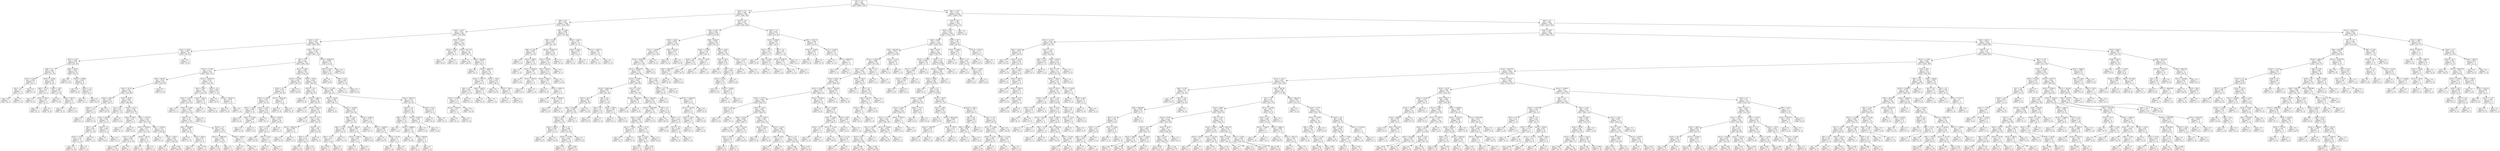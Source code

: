 digraph Tree {
node [shape=box] ;
0 [label="X[7] <= 0.5\ngini = 0.264\nsamples = 6704\nvalue = [5657, 1047]"] ;
1 [label="X[16] <= 5.5\ngini = 0.388\nsamples = 1300\nvalue = [958, 342]"] ;
0 -> 1 [labeldistance=2.5, labelangle=45, headlabel="True"] ;
2 [label="X[6] <= 0.5\ngini = 0.361\nsamples = 1000\nvalue = [764, 236]"] ;
1 -> 2 ;
3 [label="X[12] <= 724.5\ngini = 0.344\nsamples = 942\nvalue = [734, 208]"] ;
2 -> 3 ;
4 [label="X[15] <= 8.55\ngini = 0.361\nsamples = 836\nvalue = [638, 198]"] ;
3 -> 4 ;
5 [label="X[11] <= 18.56\ngini = 0.479\nsamples = 58\nvalue = [35, 23]"] ;
4 -> 5 ;
6 [label="X[11] <= 6.22\ngini = 0.456\nsamples = 54\nvalue = [35, 19]"] ;
5 -> 6 ;
7 [label="X[8] <= 0.1\ngini = 0.498\nsamples = 30\nvalue = [14, 16]"] ;
6 -> 7 ;
8 [label="X[11] <= 0.355\ngini = 0.198\nsamples = 9\nvalue = [8, 1]"] ;
7 -> 8 ;
9 [label="X[2] <= 0.5\ngini = 0.5\nsamples = 2\nvalue = [1, 1]"] ;
8 -> 9 ;
10 [label="gini = 0.0\nsamples = 1\nvalue = [0, 1]"] ;
9 -> 10 ;
11 [label="gini = 0.0\nsamples = 1\nvalue = [1, 0]"] ;
9 -> 11 ;
12 [label="gini = 0.0\nsamples = 7\nvalue = [7, 0]"] ;
8 -> 12 ;
13 [label="X[10] <= 10.082\ngini = 0.408\nsamples = 21\nvalue = [6, 15]"] ;
7 -> 13 ;
14 [label="X[8] <= 0.112\ngini = 0.49\nsamples = 7\nvalue = [4, 3]"] ;
13 -> 14 ;
15 [label="gini = 0.0\nsamples = 2\nvalue = [0, 2]"] ;
14 -> 15 ;
16 [label="X[12] <= 654.5\ngini = 0.32\nsamples = 5\nvalue = [4, 1]"] ;
14 -> 16 ;
17 [label="gini = 0.0\nsamples = 1\nvalue = [0, 1]"] ;
16 -> 17 ;
18 [label="gini = 0.0\nsamples = 4\nvalue = [4, 0]"] ;
16 -> 18 ;
19 [label="X[15] <= 3.85\ngini = 0.245\nsamples = 14\nvalue = [2, 12]"] ;
13 -> 19 ;
20 [label="gini = 0.0\nsamples = 9\nvalue = [0, 9]"] ;
19 -> 20 ;
21 [label="X[12] <= 687.0\ngini = 0.48\nsamples = 5\nvalue = [2, 3]"] ;
19 -> 21 ;
22 [label="gini = 0.0\nsamples = 3\nvalue = [0, 3]"] ;
21 -> 22 ;
23 [label="gini = 0.0\nsamples = 2\nvalue = [2, 0]"] ;
21 -> 23 ;
24 [label="X[9] <= 258.2\ngini = 0.219\nsamples = 24\nvalue = [21, 3]"] ;
6 -> 24 ;
25 [label="gini = 0.0\nsamples = 15\nvalue = [15, 0]"] ;
24 -> 25 ;
26 [label="X[10] <= 10.898\ngini = 0.444\nsamples = 9\nvalue = [6, 3]"] ;
24 -> 26 ;
27 [label="gini = 0.0\nsamples = 2\nvalue = [0, 2]"] ;
26 -> 27 ;
28 [label="X[16] <= 1.5\ngini = 0.245\nsamples = 7\nvalue = [6, 1]"] ;
26 -> 28 ;
29 [label="gini = 0.0\nsamples = 1\nvalue = [0, 1]"] ;
28 -> 29 ;
30 [label="gini = 0.0\nsamples = 6\nvalue = [6, 0]"] ;
28 -> 30 ;
31 [label="gini = 0.0\nsamples = 4\nvalue = [0, 4]"] ;
5 -> 31 ;
32 [label="X[9] <= 773.415\ngini = 0.349\nsamples = 778\nvalue = [603, 175]"] ;
4 -> 32 ;
33 [label="X[0] <= 0.5\ngini = 0.342\nsamples = 759\nvalue = [593, 166]"] ;
32 -> 33 ;
34 [label="X[10] <= 11.159\ngini = 0.317\nsamples = 562\nvalue = [451, 111]"] ;
33 -> 34 ;
35 [label="X[9] <= 697.83\ngini = 0.351\nsamples = 401\nvalue = [310, 91]"] ;
34 -> 35 ;
36 [label="X[15] <= 22.35\ngini = 0.347\nsamples = 399\nvalue = [310, 89]"] ;
35 -> 36 ;
37 [label="X[12] <= 654.5\ngini = 0.067\nsamples = 29\nvalue = [28, 1]"] ;
36 -> 37 ;
38 [label="X[16] <= 1.5\ngini = 0.375\nsamples = 4\nvalue = [3, 1]"] ;
37 -> 38 ;
39 [label="gini = 0.0\nsamples = 1\nvalue = [0, 1]"] ;
38 -> 39 ;
40 [label="gini = 0.0\nsamples = 3\nvalue = [3, 0]"] ;
38 -> 40 ;
41 [label="gini = 0.0\nsamples = 25\nvalue = [25, 0]"] ;
37 -> 41 ;
42 [label="X[15] <= 25.85\ngini = 0.363\nsamples = 370\nvalue = [282, 88]"] ;
36 -> 42 ;
43 [label="X[1] <= 0.5\ngini = 0.475\nsamples = 18\nvalue = [7, 11]"] ;
42 -> 43 ;
44 [label="X[11] <= 20.915\ngini = 0.391\nsamples = 15\nvalue = [4, 11]"] ;
43 -> 44 ;
45 [label="X[5] <= 0.5\ngini = 0.278\nsamples = 12\nvalue = [2, 10]"] ;
44 -> 45 ;
46 [label="X[12] <= 717.0\ngini = 0.165\nsamples = 11\nvalue = [1, 10]"] ;
45 -> 46 ;
47 [label="gini = 0.0\nsamples = 10\nvalue = [0, 10]"] ;
46 -> 47 ;
48 [label="gini = 0.0\nsamples = 1\nvalue = [1, 0]"] ;
46 -> 48 ;
49 [label="gini = 0.0\nsamples = 1\nvalue = [1, 0]"] ;
45 -> 49 ;
50 [label="X[18] <= 0.5\ngini = 0.444\nsamples = 3\nvalue = [2, 1]"] ;
44 -> 50 ;
51 [label="gini = 0.0\nsamples = 2\nvalue = [2, 0]"] ;
50 -> 51 ;
52 [label="gini = 0.0\nsamples = 1\nvalue = [0, 1]"] ;
50 -> 52 ;
53 [label="gini = 0.0\nsamples = 3\nvalue = [3, 0]"] ;
43 -> 53 ;
54 [label="X[14] <= 272.5\ngini = 0.342\nsamples = 352\nvalue = [275, 77]"] ;
42 -> 54 ;
55 [label="X[12] <= 679.5\ngini = 0.48\nsamples = 5\nvalue = [2, 3]"] ;
54 -> 55 ;
56 [label="gini = 0.0\nsamples = 3\nvalue = [0, 3]"] ;
55 -> 56 ;
57 [label="gini = 0.0\nsamples = 2\nvalue = [2, 0]"] ;
55 -> 57 ;
58 [label="X[9] <= 175.675\ngini = 0.336\nsamples = 347\nvalue = [273, 74]"] ;
54 -> 58 ;
59 [label="X[14] <= 54759.0\ngini = 0.27\nsamples = 137\nvalue = [115, 22]"] ;
58 -> 59 ;
60 [label="X[11] <= 29.15\ngini = 0.248\nsamples = 131\nvalue = [112, 19]"] ;
59 -> 60 ;
61 [label="gini = 0.239\nsamples = 130\nvalue = [112, 18]"] ;
60 -> 61 ;
62 [label="gini = 0.0\nsamples = 1\nvalue = [0, 1]"] ;
60 -> 62 ;
63 [label="X[15] <= 48.15\ngini = 0.5\nsamples = 6\nvalue = [3, 3]"] ;
59 -> 63 ;
64 [label="gini = 0.0\nsamples = 3\nvalue = [3, 0]"] ;
63 -> 64 ;
65 [label="gini = 0.0\nsamples = 3\nvalue = [0, 3]"] ;
63 -> 65 ;
66 [label="X[9] <= 179.635\ngini = 0.373\nsamples = 210\nvalue = [158, 52]"] ;
58 -> 66 ;
67 [label="gini = 0.0\nsamples = 3\nvalue = [0, 3]"] ;
66 -> 67 ;
68 [label="X[12] <= 639.5\ngini = 0.361\nsamples = 207\nvalue = [158, 49]"] ;
66 -> 68 ;
69 [label="gini = 0.0\nsamples = 2\nvalue = [0, 2]"] ;
68 -> 69 ;
70 [label="gini = 0.353\nsamples = 205\nvalue = [158, 47]"] ;
68 -> 70 ;
71 [label="gini = 0.0\nsamples = 2\nvalue = [0, 2]"] ;
35 -> 71 ;
72 [label="X[14] <= 144273.0\ngini = 0.218\nsamples = 161\nvalue = [141, 20]"] ;
34 -> 72 ;
73 [label="X[15] <= 98.8\ngini = 0.181\nsamples = 149\nvalue = [134, 15]"] ;
72 -> 73 ;
74 [label="X[14] <= 1122.0\ngini = 0.162\nsamples = 146\nvalue = [133, 13]"] ;
73 -> 74 ;
75 [label="gini = 0.0\nsamples = 1\nvalue = [0, 1]"] ;
74 -> 75 ;
76 [label="X[10] <= 12.468\ngini = 0.152\nsamples = 145\nvalue = [133, 12]"] ;
74 -> 76 ;
77 [label="X[16] <= 0.5\ngini = 0.141\nsamples = 144\nvalue = [133, 11]"] ;
76 -> 77 ;
78 [label="X[9] <= 338.665\ngini = 0.346\nsamples = 18\nvalue = [14, 4]"] ;
77 -> 78 ;
79 [label="gini = 0.0\nsamples = 11\nvalue = [11, 0]"] ;
78 -> 79 ;
80 [label="X[12] <= 664.5\ngini = 0.49\nsamples = 7\nvalue = [3, 4]"] ;
78 -> 80 ;
81 [label="gini = 0.0\nsamples = 3\nvalue = [0, 3]"] ;
80 -> 81 ;
82 [label="gini = 0.375\nsamples = 4\nvalue = [3, 1]"] ;
80 -> 82 ;
83 [label="X[18] <= 1.5\ngini = 0.105\nsamples = 126\nvalue = [119, 7]"] ;
77 -> 83 ;
84 [label="X[13] <= 11985.021\ngini = 0.092\nsamples = 124\nvalue = [118, 6]"] ;
83 -> 84 ;
85 [label="gini = 0.079\nsamples = 122\nvalue = [117, 5]"] ;
84 -> 85 ;
86 [label="gini = 0.5\nsamples = 2\nvalue = [1, 1]"] ;
84 -> 86 ;
87 [label="X[9] <= 259.94\ngini = 0.5\nsamples = 2\nvalue = [1, 1]"] ;
83 -> 87 ;
88 [label="gini = 0.0\nsamples = 1\nvalue = [1, 0]"] ;
87 -> 88 ;
89 [label="gini = 0.0\nsamples = 1\nvalue = [0, 1]"] ;
87 -> 89 ;
90 [label="gini = 0.0\nsamples = 1\nvalue = [0, 1]"] ;
76 -> 90 ;
91 [label="X[12] <= 644.5\ngini = 0.444\nsamples = 3\nvalue = [1, 2]"] ;
73 -> 91 ;
92 [label="gini = 0.0\nsamples = 1\nvalue = [1, 0]"] ;
91 -> 92 ;
93 [label="gini = 0.0\nsamples = 2\nvalue = [0, 2]"] ;
91 -> 93 ;
94 [label="X[16] <= 0.5\ngini = 0.486\nsamples = 12\nvalue = [7, 5]"] ;
72 -> 94 ;
95 [label="gini = 0.0\nsamples = 6\nvalue = [6, 0]"] ;
94 -> 95 ;
96 [label="X[14] <= 229317.5\ngini = 0.278\nsamples = 6\nvalue = [1, 5]"] ;
94 -> 96 ;
97 [label="gini = 0.0\nsamples = 5\nvalue = [0, 5]"] ;
96 -> 97 ;
98 [label="gini = 0.0\nsamples = 1\nvalue = [1, 0]"] ;
96 -> 98 ;
99 [label="X[11] <= 9.485\ngini = 0.402\nsamples = 197\nvalue = [142, 55]"] ;
33 -> 99 ;
100 [label="X[10] <= 11.059\ngini = 0.291\nsamples = 68\nvalue = [56, 12]"] ;
99 -> 100 ;
101 [label="X[16] <= 4.5\ngini = 0.375\nsamples = 48\nvalue = [36, 12]"] ;
100 -> 101 ;
102 [label="X[11] <= 2.285\ngini = 0.314\nsamples = 41\nvalue = [33, 8]"] ;
101 -> 102 ;
103 [label="X[11] <= 1.455\ngini = 0.486\nsamples = 12\nvalue = [7, 5]"] ;
102 -> 103 ;
104 [label="gini = 0.0\nsamples = 5\nvalue = [5, 0]"] ;
103 -> 104 ;
105 [label="X[10] <= 10.223\ngini = 0.408\nsamples = 7\nvalue = [2, 5]"] ;
103 -> 105 ;
106 [label="gini = 0.0\nsamples = 2\nvalue = [2, 0]"] ;
105 -> 106 ;
107 [label="gini = 0.0\nsamples = 5\nvalue = [0, 5]"] ;
105 -> 107 ;
108 [label="X[14] <= 114.0\ngini = 0.185\nsamples = 29\nvalue = [26, 3]"] ;
102 -> 108 ;
109 [label="gini = 0.0\nsamples = 1\nvalue = [0, 1]"] ;
108 -> 109 ;
110 [label="X[14] <= 9338.5\ngini = 0.133\nsamples = 28\nvalue = [26, 2]"] ;
108 -> 110 ;
111 [label="X[17] <= 2.5\ngini = 0.071\nsamples = 27\nvalue = [26, 1]"] ;
110 -> 111 ;
112 [label="gini = 0.0\nsamples = 25\nvalue = [25, 0]"] ;
111 -> 112 ;
113 [label="X[8] <= 0.144\ngini = 0.5\nsamples = 2\nvalue = [1, 1]"] ;
111 -> 113 ;
114 [label="gini = 0.0\nsamples = 1\nvalue = [0, 1]"] ;
113 -> 114 ;
115 [label="gini = 0.0\nsamples = 1\nvalue = [1, 0]"] ;
113 -> 115 ;
116 [label="gini = 0.0\nsamples = 1\nvalue = [0, 1]"] ;
110 -> 116 ;
117 [label="X[13] <= 2835.021\ngini = 0.49\nsamples = 7\nvalue = [3, 4]"] ;
101 -> 117 ;
118 [label="gini = 0.0\nsamples = 3\nvalue = [3, 0]"] ;
117 -> 118 ;
119 [label="gini = 0.0\nsamples = 4\nvalue = [0, 4]"] ;
117 -> 119 ;
120 [label="gini = 0.0\nsamples = 20\nvalue = [20, 0]"] ;
100 -> 120 ;
121 [label="X[15] <= 55.05\ngini = 0.444\nsamples = 129\nvalue = [86, 43]"] ;
99 -> 121 ;
122 [label="X[15] <= 12.4\ngini = 0.32\nsamples = 50\nvalue = [40, 10]"] ;
121 -> 122 ;
123 [label="gini = 0.0\nsamples = 2\nvalue = [0, 2]"] ;
122 -> 123 ;
124 [label="X[14] <= 2261.5\ngini = 0.278\nsamples = 48\nvalue = [40, 8]"] ;
122 -> 124 ;
125 [label="gini = 0.0\nsamples = 17\nvalue = [17, 0]"] ;
124 -> 125 ;
126 [label="X[14] <= 2611.5\ngini = 0.383\nsamples = 31\nvalue = [23, 8]"] ;
124 -> 126 ;
127 [label="gini = 0.0\nsamples = 2\nvalue = [0, 2]"] ;
126 -> 127 ;
128 [label="X[11] <= 11.77\ngini = 0.328\nsamples = 29\nvalue = [23, 6]"] ;
126 -> 128 ;
129 [label="X[13] <= 2805.021\ngini = 0.444\nsamples = 3\nvalue = [1, 2]"] ;
128 -> 129 ;
130 [label="gini = 0.0\nsamples = 2\nvalue = [0, 2]"] ;
129 -> 130 ;
131 [label="gini = 0.0\nsamples = 1\nvalue = [1, 0]"] ;
129 -> 131 ;
132 [label="X[18] <= 0.5\ngini = 0.26\nsamples = 26\nvalue = [22, 4]"] ;
128 -> 132 ;
133 [label="X[16] <= 4.5\ngini = 0.211\nsamples = 25\nvalue = [22, 3]"] ;
132 -> 133 ;
134 [label="gini = 0.0\nsamples = 15\nvalue = [15, 0]"] ;
133 -> 134 ;
135 [label="gini = 0.42\nsamples = 10\nvalue = [7, 3]"] ;
133 -> 135 ;
136 [label="gini = 0.0\nsamples = 1\nvalue = [0, 1]"] ;
132 -> 136 ;
137 [label="X[10] <= 11.059\ngini = 0.486\nsamples = 79\nvalue = [46, 33]"] ;
121 -> 137 ;
138 [label="X[15] <= 56.85\ngini = 0.436\nsamples = 53\nvalue = [36, 17]"] ;
137 -> 138 ;
139 [label="gini = 0.0\nsamples = 3\nvalue = [0, 3]"] ;
138 -> 139 ;
140 [label="X[10] <= 10.688\ngini = 0.403\nsamples = 50\nvalue = [36, 14]"] ;
138 -> 140 ;
141 [label="X[8] <= 0.151\ngini = 0.485\nsamples = 29\nvalue = [17, 12]"] ;
140 -> 141 ;
142 [label="X[8] <= 0.132\ngini = 0.346\nsamples = 18\nvalue = [14, 4]"] ;
141 -> 142 ;
143 [label="X[9] <= 117.1\ngini = 0.49\nsamples = 7\nvalue = [3, 4]"] ;
142 -> 143 ;
144 [label="gini = 0.375\nsamples = 4\nvalue = [3, 1]"] ;
143 -> 144 ;
145 [label="gini = 0.0\nsamples = 3\nvalue = [0, 3]"] ;
143 -> 145 ;
146 [label="gini = 0.0\nsamples = 11\nvalue = [11, 0]"] ;
142 -> 146 ;
147 [label="X[14] <= 5607.0\ngini = 0.397\nsamples = 11\nvalue = [3, 8]"] ;
141 -> 147 ;
148 [label="X[14] <= 1049.5\ngini = 0.48\nsamples = 5\nvalue = [3, 2]"] ;
147 -> 148 ;
149 [label="gini = 0.0\nsamples = 2\nvalue = [0, 2]"] ;
148 -> 149 ;
150 [label="gini = 0.0\nsamples = 3\nvalue = [3, 0]"] ;
148 -> 150 ;
151 [label="gini = 0.0\nsamples = 6\nvalue = [0, 6]"] ;
147 -> 151 ;
152 [label="X[14] <= 2638.0\ngini = 0.172\nsamples = 21\nvalue = [19, 2]"] ;
140 -> 152 ;
153 [label="gini = 0.0\nsamples = 1\nvalue = [0, 1]"] ;
152 -> 153 ;
154 [label="X[14] <= 42256.5\ngini = 0.095\nsamples = 20\nvalue = [19, 1]"] ;
152 -> 154 ;
155 [label="gini = 0.0\nsamples = 18\nvalue = [18, 0]"] ;
154 -> 155 ;
156 [label="X[15] <= 81.05\ngini = 0.5\nsamples = 2\nvalue = [1, 1]"] ;
154 -> 156 ;
157 [label="gini = 0.0\nsamples = 1\nvalue = [1, 0]"] ;
156 -> 157 ;
158 [label="gini = 0.0\nsamples = 1\nvalue = [0, 1]"] ;
156 -> 158 ;
159 [label="X[14] <= 68170.5\ngini = 0.473\nsamples = 26\nvalue = [10, 16]"] ;
137 -> 159 ;
160 [label="X[16] <= 3.5\ngini = 0.375\nsamples = 20\nvalue = [5, 15]"] ;
159 -> 160 ;
161 [label="X[8] <= 0.114\ngini = 0.231\nsamples = 15\nvalue = [2, 13]"] ;
160 -> 161 ;
162 [label="gini = 0.0\nsamples = 1\nvalue = [1, 0]"] ;
161 -> 162 ;
163 [label="X[14] <= 59999.0\ngini = 0.133\nsamples = 14\nvalue = [1, 13]"] ;
161 -> 163 ;
164 [label="gini = 0.0\nsamples = 12\nvalue = [0, 12]"] ;
163 -> 164 ;
165 [label="X[9] <= 466.66\ngini = 0.5\nsamples = 2\nvalue = [1, 1]"] ;
163 -> 165 ;
166 [label="gini = 0.0\nsamples = 1\nvalue = [0, 1]"] ;
165 -> 166 ;
167 [label="gini = 0.0\nsamples = 1\nvalue = [1, 0]"] ;
165 -> 167 ;
168 [label="X[14] <= 23187.0\ngini = 0.48\nsamples = 5\nvalue = [3, 2]"] ;
160 -> 168 ;
169 [label="gini = 0.0\nsamples = 3\nvalue = [3, 0]"] ;
168 -> 169 ;
170 [label="gini = 0.0\nsamples = 2\nvalue = [0, 2]"] ;
168 -> 170 ;
171 [label="X[15] <= 91.0\ngini = 0.278\nsamples = 6\nvalue = [5, 1]"] ;
159 -> 171 ;
172 [label="gini = 0.0\nsamples = 5\nvalue = [5, 0]"] ;
171 -> 172 ;
173 [label="gini = 0.0\nsamples = 1\nvalue = [0, 1]"] ;
171 -> 173 ;
174 [label="X[13] <= 6840.021\ngini = 0.499\nsamples = 19\nvalue = [10, 9]"] ;
32 -> 174 ;
175 [label="X[15] <= 65.5\ngini = 0.459\nsamples = 14\nvalue = [5, 9]"] ;
174 -> 175 ;
176 [label="gini = 0.0\nsamples = 6\nvalue = [0, 6]"] ;
175 -> 176 ;
177 [label="X[8] <= 0.15\ngini = 0.469\nsamples = 8\nvalue = [5, 3]"] ;
175 -> 177 ;
178 [label="gini = 0.0\nsamples = 3\nvalue = [0, 3]"] ;
177 -> 178 ;
179 [label="gini = 0.0\nsamples = 5\nvalue = [5, 0]"] ;
177 -> 179 ;
180 [label="gini = 0.0\nsamples = 5\nvalue = [5, 0]"] ;
174 -> 180 ;
181 [label="X[10] <= 9.635\ngini = 0.171\nsamples = 106\nvalue = [96, 10]"] ;
3 -> 181 ;
182 [label="X[10] <= 9.561\ngini = 0.49\nsamples = 7\nvalue = [4, 3]"] ;
181 -> 182 ;
183 [label="gini = 0.0\nsamples = 4\nvalue = [4, 0]"] ;
182 -> 183 ;
184 [label="gini = 0.0\nsamples = 3\nvalue = [0, 3]"] ;
182 -> 184 ;
185 [label="X[9] <= 237.735\ngini = 0.131\nsamples = 99\nvalue = [92, 7]"] ;
181 -> 185 ;
186 [label="gini = 0.0\nsamples = 48\nvalue = [48, 0]"] ;
185 -> 186 ;
187 [label="X[9] <= 244.925\ngini = 0.237\nsamples = 51\nvalue = [44, 7]"] ;
185 -> 187 ;
188 [label="gini = 0.0\nsamples = 1\nvalue = [0, 1]"] ;
187 -> 188 ;
189 [label="X[14] <= 20625.5\ngini = 0.211\nsamples = 50\nvalue = [44, 6]"] ;
187 -> 189 ;
190 [label="X[14] <= 17767.5\ngini = 0.363\nsamples = 21\nvalue = [16, 5]"] ;
189 -> 190 ;
191 [label="X[4] <= 0.5\ngini = 0.208\nsamples = 17\nvalue = [15, 2]"] ;
190 -> 191 ;
192 [label="X[10] <= 10.448\ngini = 0.117\nsamples = 16\nvalue = [15, 1]"] ;
191 -> 192 ;
193 [label="X[14] <= 12534.5\ngini = 0.5\nsamples = 2\nvalue = [1, 1]"] ;
192 -> 193 ;
194 [label="gini = 0.0\nsamples = 1\nvalue = [0, 1]"] ;
193 -> 194 ;
195 [label="gini = 0.0\nsamples = 1\nvalue = [1, 0]"] ;
193 -> 195 ;
196 [label="gini = 0.0\nsamples = 14\nvalue = [14, 0]"] ;
192 -> 196 ;
197 [label="gini = 0.0\nsamples = 1\nvalue = [0, 1]"] ;
191 -> 197 ;
198 [label="X[9] <= 590.91\ngini = 0.375\nsamples = 4\nvalue = [1, 3]"] ;
190 -> 198 ;
199 [label="gini = 0.0\nsamples = 3\nvalue = [0, 3]"] ;
198 -> 199 ;
200 [label="gini = 0.0\nsamples = 1\nvalue = [1, 0]"] ;
198 -> 200 ;
201 [label="X[12] <= 759.5\ngini = 0.067\nsamples = 29\nvalue = [28, 1]"] ;
189 -> 201 ;
202 [label="gini = 0.0\nsamples = 24\nvalue = [24, 0]"] ;
201 -> 202 ;
203 [label="X[12] <= 764.5\ngini = 0.32\nsamples = 5\nvalue = [4, 1]"] ;
201 -> 203 ;
204 [label="gini = 0.0\nsamples = 1\nvalue = [0, 1]"] ;
203 -> 204 ;
205 [label="gini = 0.0\nsamples = 4\nvalue = [4, 0]"] ;
203 -> 205 ;
206 [label="X[8] <= 0.169\ngini = 0.499\nsamples = 58\nvalue = [30, 28]"] ;
2 -> 206 ;
207 [label="X[8] <= 0.128\ngini = 0.467\nsamples = 43\nvalue = [27, 16]"] ;
206 -> 207 ;
208 [label="X[8] <= 0.105\ngini = 0.444\nsamples = 15\nvalue = [5, 10]"] ;
207 -> 208 ;
209 [label="gini = 0.0\nsamples = 3\nvalue = [3, 0]"] ;
208 -> 209 ;
210 [label="X[12] <= 669.5\ngini = 0.278\nsamples = 12\nvalue = [2, 10]"] ;
208 -> 210 ;
211 [label="gini = 0.0\nsamples = 1\nvalue = [1, 0]"] ;
210 -> 211 ;
212 [label="X[14] <= 74834.0\ngini = 0.165\nsamples = 11\nvalue = [1, 10]"] ;
210 -> 212 ;
213 [label="gini = 0.0\nsamples = 9\nvalue = [0, 9]"] ;
212 -> 213 ;
214 [label="X[13] <= 6075.0\ngini = 0.5\nsamples = 2\nvalue = [1, 1]"] ;
212 -> 214 ;
215 [label="gini = 0.0\nsamples = 1\nvalue = [0, 1]"] ;
214 -> 215 ;
216 [label="gini = 0.0\nsamples = 1\nvalue = [1, 0]"] ;
214 -> 216 ;
217 [label="X[14] <= 325210.5\ngini = 0.337\nsamples = 28\nvalue = [22, 6]"] ;
207 -> 217 ;
218 [label="X[11] <= 27.88\ngini = 0.26\nsamples = 26\nvalue = [22, 4]"] ;
217 -> 218 ;
219 [label="X[9] <= 484.22\ngini = 0.211\nsamples = 25\nvalue = [22, 3]"] ;
218 -> 219 ;
220 [label="X[14] <= 4821.5\ngini = 0.397\nsamples = 11\nvalue = [8, 3]"] ;
219 -> 220 ;
221 [label="gini = 0.0\nsamples = 5\nvalue = [5, 0]"] ;
220 -> 221 ;
222 [label="X[14] <= 25357.5\ngini = 0.5\nsamples = 6\nvalue = [3, 3]"] ;
220 -> 222 ;
223 [label="gini = 0.0\nsamples = 2\nvalue = [0, 2]"] ;
222 -> 223 ;
224 [label="X[14] <= 90723.0\ngini = 0.375\nsamples = 4\nvalue = [3, 1]"] ;
222 -> 224 ;
225 [label="gini = 0.0\nsamples = 3\nvalue = [3, 0]"] ;
224 -> 225 ;
226 [label="gini = 0.0\nsamples = 1\nvalue = [0, 1]"] ;
224 -> 226 ;
227 [label="gini = 0.0\nsamples = 14\nvalue = [14, 0]"] ;
219 -> 227 ;
228 [label="gini = 0.0\nsamples = 1\nvalue = [0, 1]"] ;
218 -> 228 ;
229 [label="gini = 0.0\nsamples = 2\nvalue = [0, 2]"] ;
217 -> 229 ;
230 [label="X[14] <= 4441.0\ngini = 0.32\nsamples = 15\nvalue = [3, 12]"] ;
206 -> 230 ;
231 [label="X[12] <= 669.5\ngini = 0.444\nsamples = 3\nvalue = [2, 1]"] ;
230 -> 231 ;
232 [label="gini = 0.0\nsamples = 2\nvalue = [2, 0]"] ;
231 -> 232 ;
233 [label="gini = 0.0\nsamples = 1\nvalue = [0, 1]"] ;
231 -> 233 ;
234 [label="X[13] <= 13807.5\ngini = 0.153\nsamples = 12\nvalue = [1, 11]"] ;
230 -> 234 ;
235 [label="gini = 0.0\nsamples = 11\nvalue = [0, 11]"] ;
234 -> 235 ;
236 [label="gini = 0.0\nsamples = 1\nvalue = [1, 0]"] ;
234 -> 236 ;
237 [label="X[18] <= 0.5\ngini = 0.457\nsamples = 300\nvalue = [194, 106]"] ;
1 -> 237 ;
238 [label="X[8] <= 0.163\ngini = 0.436\nsamples = 259\nvalue = [176, 83]"] ;
237 -> 238 ;
239 [label="X[15] <= 92.35\ngini = 0.465\nsamples = 190\nvalue = [120, 70]"] ;
238 -> 239 ;
240 [label="X[11] <= 25.065\ngini = 0.453\nsamples = 179\nvalue = [117, 62]"] ;
239 -> 240 ;
241 [label="X[13] <= 8205.021\ngini = 0.446\nsamples = 176\nvalue = [117, 59]"] ;
240 -> 241 ;
242 [label="X[13] <= 6359.479\ngini = 0.457\nsamples = 167\nvalue = [108, 59]"] ;
241 -> 242 ;
243 [label="X[10] <= 10.897\ngini = 0.438\nsamples = 148\nvalue = [100, 48]"] ;
242 -> 243 ;
244 [label="X[14] <= 9596.0\ngini = 0.483\nsamples = 71\nvalue = [42, 29]"] ;
243 -> 244 ;
245 [label="X[15] <= 62.6\ngini = 0.441\nsamples = 58\nvalue = [39, 19]"] ;
244 -> 245 ;
246 [label="X[9] <= 273.085\ngini = 0.485\nsamples = 46\nvalue = [27, 19]"] ;
245 -> 246 ;
247 [label="X[15] <= 27.8\ngini = 0.426\nsamples = 39\nvalue = [27, 12]"] ;
246 -> 247 ;
248 [label="X[12] <= 664.5\ngini = 0.208\nsamples = 17\nvalue = [15, 2]"] ;
247 -> 248 ;
249 [label="gini = 0.0\nsamples = 2\nvalue = [0, 2]"] ;
248 -> 249 ;
250 [label="gini = 0.0\nsamples = 15\nvalue = [15, 0]"] ;
248 -> 250 ;
251 [label="X[3] <= 0.5\ngini = 0.496\nsamples = 22\nvalue = [12, 10]"] ;
247 -> 251 ;
252 [label="X[10] <= 10.558\ngini = 0.444\nsamples = 18\nvalue = [12, 6]"] ;
251 -> 252 ;
253 [label="gini = 0.18\nsamples = 10\nvalue = [9, 1]"] ;
252 -> 253 ;
254 [label="gini = 0.469\nsamples = 8\nvalue = [3, 5]"] ;
252 -> 254 ;
255 [label="gini = 0.0\nsamples = 4\nvalue = [0, 4]"] ;
251 -> 255 ;
256 [label="gini = 0.0\nsamples = 7\nvalue = [0, 7]"] ;
246 -> 256 ;
257 [label="gini = 0.0\nsamples = 12\nvalue = [12, 0]"] ;
245 -> 257 ;
258 [label="X[2] <= 0.5\ngini = 0.355\nsamples = 13\nvalue = [3, 10]"] ;
244 -> 258 ;
259 [label="X[4] <= 0.5\ngini = 0.18\nsamples = 10\nvalue = [1, 9]"] ;
258 -> 259 ;
260 [label="gini = 0.0\nsamples = 9\nvalue = [0, 9]"] ;
259 -> 260 ;
261 [label="gini = 0.0\nsamples = 1\nvalue = [1, 0]"] ;
259 -> 261 ;
262 [label="X[12] <= 659.5\ngini = 0.444\nsamples = 3\nvalue = [2, 1]"] ;
258 -> 262 ;
263 [label="gini = 0.0\nsamples = 1\nvalue = [0, 1]"] ;
262 -> 263 ;
264 [label="gini = 0.0\nsamples = 2\nvalue = [2, 0]"] ;
262 -> 264 ;
265 [label="X[11] <= 3.145\ngini = 0.372\nsamples = 77\nvalue = [58, 19]"] ;
243 -> 265 ;
266 [label="X[13] <= 3225.021\ngini = 0.469\nsamples = 8\nvalue = [3, 5]"] ;
265 -> 266 ;
267 [label="gini = 0.0\nsamples = 3\nvalue = [3, 0]"] ;
266 -> 267 ;
268 [label="gini = 0.0\nsamples = 5\nvalue = [0, 5]"] ;
266 -> 268 ;
269 [label="X[9] <= 252.425\ngini = 0.323\nsamples = 69\nvalue = [55, 14]"] ;
265 -> 269 ;
270 [label="X[13] <= 4694.958\ngini = 0.451\nsamples = 35\nvalue = [23, 12]"] ;
269 -> 270 ;
271 [label="X[9] <= 115.58\ngini = 0.499\nsamples = 25\nvalue = [13, 12]"] ;
270 -> 271 ;
272 [label="X[11] <= 7.805\ngini = 0.219\nsamples = 8\nvalue = [7, 1]"] ;
271 -> 272 ;
273 [label="gini = 0.0\nsamples = 1\nvalue = [0, 1]"] ;
272 -> 273 ;
274 [label="gini = 0.0\nsamples = 7\nvalue = [7, 0]"] ;
272 -> 274 ;
275 [label="X[11] <= 10.77\ngini = 0.457\nsamples = 17\nvalue = [6, 11]"] ;
271 -> 275 ;
276 [label="X[8] <= 0.124\ngini = 0.496\nsamples = 11\nvalue = [6, 5]"] ;
275 -> 276 ;
277 [label="gini = 0.32\nsamples = 5\nvalue = [1, 4]"] ;
276 -> 277 ;
278 [label="gini = 0.278\nsamples = 6\nvalue = [5, 1]"] ;
276 -> 278 ;
279 [label="gini = 0.0\nsamples = 6\nvalue = [0, 6]"] ;
275 -> 279 ;
280 [label="gini = 0.0\nsamples = 10\nvalue = [10, 0]"] ;
270 -> 280 ;
281 [label="X[6] <= 0.5\ngini = 0.111\nsamples = 34\nvalue = [32, 2]"] ;
269 -> 281 ;
282 [label="gini = 0.0\nsamples = 28\nvalue = [28, 0]"] ;
281 -> 282 ;
283 [label="X[16] <= 7.5\ngini = 0.444\nsamples = 6\nvalue = [4, 2]"] ;
281 -> 283 ;
284 [label="gini = 0.0\nsamples = 3\nvalue = [3, 0]"] ;
283 -> 284 ;
285 [label="X[17] <= 0.5\ngini = 0.444\nsamples = 3\nvalue = [1, 2]"] ;
283 -> 285 ;
286 [label="gini = 0.0\nsamples = 2\nvalue = [0, 2]"] ;
285 -> 286 ;
287 [label="gini = 0.0\nsamples = 1\nvalue = [1, 0]"] ;
285 -> 287 ;
288 [label="X[2] <= 0.5\ngini = 0.488\nsamples = 19\nvalue = [8, 11]"] ;
242 -> 288 ;
289 [label="X[15] <= 6.2\ngini = 0.473\nsamples = 13\nvalue = [8, 5]"] ;
288 -> 289 ;
290 [label="gini = 0.0\nsamples = 2\nvalue = [0, 2]"] ;
289 -> 290 ;
291 [label="X[13] <= 7244.979\ngini = 0.397\nsamples = 11\nvalue = [8, 3]"] ;
289 -> 291 ;
292 [label="X[11] <= 16.105\ngini = 0.5\nsamples = 6\nvalue = [3, 3]"] ;
291 -> 292 ;
293 [label="X[10] <= 9.95\ngini = 0.375\nsamples = 4\nvalue = [3, 1]"] ;
292 -> 293 ;
294 [label="gini = 0.0\nsamples = 1\nvalue = [0, 1]"] ;
293 -> 294 ;
295 [label="gini = 0.0\nsamples = 3\nvalue = [3, 0]"] ;
293 -> 295 ;
296 [label="gini = 0.0\nsamples = 2\nvalue = [0, 2]"] ;
292 -> 296 ;
297 [label="gini = 0.0\nsamples = 5\nvalue = [5, 0]"] ;
291 -> 297 ;
298 [label="gini = 0.0\nsamples = 6\nvalue = [0, 6]"] ;
288 -> 298 ;
299 [label="gini = 0.0\nsamples = 9\nvalue = [9, 0]"] ;
241 -> 299 ;
300 [label="gini = 0.0\nsamples = 3\nvalue = [0, 3]"] ;
240 -> 300 ;
301 [label="X[9] <= 247.36\ngini = 0.397\nsamples = 11\nvalue = [3, 8]"] ;
239 -> 301 ;
302 [label="gini = 0.0\nsamples = 3\nvalue = [3, 0]"] ;
301 -> 302 ;
303 [label="gini = 0.0\nsamples = 8\nvalue = [0, 8]"] ;
301 -> 303 ;
304 [label="X[9] <= 400.07\ngini = 0.306\nsamples = 69\nvalue = [56, 13]"] ;
238 -> 304 ;
305 [label="X[10] <= 12.188\ngini = 0.136\nsamples = 41\nvalue = [38, 3]"] ;
304 -> 305 ;
306 [label="X[16] <= 6.5\ngini = 0.097\nsamples = 39\nvalue = [37, 2]"] ;
305 -> 306 ;
307 [label="X[9] <= 259.5\ngini = 0.408\nsamples = 7\nvalue = [5, 2]"] ;
306 -> 307 ;
308 [label="gini = 0.0\nsamples = 5\nvalue = [5, 0]"] ;
307 -> 308 ;
309 [label="gini = 0.0\nsamples = 2\nvalue = [0, 2]"] ;
307 -> 309 ;
310 [label="gini = 0.0\nsamples = 32\nvalue = [32, 0]"] ;
306 -> 310 ;
311 [label="X[11] <= 10.49\ngini = 0.5\nsamples = 2\nvalue = [1, 1]"] ;
305 -> 311 ;
312 [label="gini = 0.0\nsamples = 1\nvalue = [0, 1]"] ;
311 -> 312 ;
313 [label="gini = 0.0\nsamples = 1\nvalue = [1, 0]"] ;
311 -> 313 ;
314 [label="X[12] <= 679.5\ngini = 0.459\nsamples = 28\nvalue = [18, 10]"] ;
304 -> 314 ;
315 [label="X[15] <= 55.9\ngini = 0.492\nsamples = 16\nvalue = [7, 9]"] ;
314 -> 315 ;
316 [label="gini = 0.0\nsamples = 4\nvalue = [0, 4]"] ;
315 -> 316 ;
317 [label="X[4] <= 0.5\ngini = 0.486\nsamples = 12\nvalue = [7, 5]"] ;
315 -> 317 ;
318 [label="X[11] <= 21.24\ngini = 0.42\nsamples = 10\nvalue = [7, 3]"] ;
317 -> 318 ;
319 [label="gini = 0.0\nsamples = 6\nvalue = [6, 0]"] ;
318 -> 319 ;
320 [label="X[10] <= 10.906\ngini = 0.375\nsamples = 4\nvalue = [1, 3]"] ;
318 -> 320 ;
321 [label="gini = 0.0\nsamples = 1\nvalue = [1, 0]"] ;
320 -> 321 ;
322 [label="gini = 0.0\nsamples = 3\nvalue = [0, 3]"] ;
320 -> 322 ;
323 [label="gini = 0.0\nsamples = 2\nvalue = [0, 2]"] ;
317 -> 323 ;
324 [label="X[15] <= 13.35\ngini = 0.153\nsamples = 12\nvalue = [11, 1]"] ;
314 -> 324 ;
325 [label="gini = 0.0\nsamples = 1\nvalue = [0, 1]"] ;
324 -> 325 ;
326 [label="gini = 0.0\nsamples = 11\nvalue = [11, 0]"] ;
324 -> 326 ;
327 [label="X[16] <= 7.5\ngini = 0.493\nsamples = 41\nvalue = [18, 23]"] ;
237 -> 327 ;
328 [label="X[13] <= 4394.5\ngini = 0.476\nsamples = 23\nvalue = [14, 9]"] ;
327 -> 328 ;
329 [label="X[15] <= 32.2\ngini = 0.42\nsamples = 10\nvalue = [3, 7]"] ;
328 -> 329 ;
330 [label="gini = 0.0\nsamples = 2\nvalue = [2, 0]"] ;
329 -> 330 ;
331 [label="X[8] <= 0.165\ngini = 0.219\nsamples = 8\nvalue = [1, 7]"] ;
329 -> 331 ;
332 [label="gini = 0.0\nsamples = 7\nvalue = [0, 7]"] ;
331 -> 332 ;
333 [label="gini = 0.0\nsamples = 1\nvalue = [1, 0]"] ;
331 -> 333 ;
334 [label="X[6] <= 0.5\ngini = 0.26\nsamples = 13\nvalue = [11, 2]"] ;
328 -> 334 ;
335 [label="X[14] <= 20567.0\ngini = 0.153\nsamples = 12\nvalue = [11, 1]"] ;
334 -> 335 ;
336 [label="gini = 0.0\nsamples = 11\nvalue = [11, 0]"] ;
335 -> 336 ;
337 [label="gini = 0.0\nsamples = 1\nvalue = [0, 1]"] ;
335 -> 337 ;
338 [label="gini = 0.0\nsamples = 1\nvalue = [0, 1]"] ;
334 -> 338 ;
339 [label="X[9] <= 194.715\ngini = 0.346\nsamples = 18\nvalue = [4, 14]"] ;
327 -> 339 ;
340 [label="X[10] <= 10.669\ngini = 0.48\nsamples = 5\nvalue = [3, 2]"] ;
339 -> 340 ;
341 [label="gini = 0.0\nsamples = 2\nvalue = [0, 2]"] ;
340 -> 341 ;
342 [label="gini = 0.0\nsamples = 3\nvalue = [3, 0]"] ;
340 -> 342 ;
343 [label="X[11] <= 20.935\ngini = 0.142\nsamples = 13\nvalue = [1, 12]"] ;
339 -> 343 ;
344 [label="gini = 0.0\nsamples = 11\nvalue = [0, 11]"] ;
343 -> 344 ;
345 [label="X[13] <= 8805.021\ngini = 0.5\nsamples = 2\nvalue = [1, 1]"] ;
343 -> 345 ;
346 [label="gini = 0.0\nsamples = 1\nvalue = [1, 0]"] ;
345 -> 346 ;
347 [label="gini = 0.0\nsamples = 1\nvalue = [0, 1]"] ;
345 -> 347 ;
348 [label="X[8] <= 0.107\ngini = 0.227\nsamples = 5404\nvalue = [4699, 705]"] ;
0 -> 348 [labeldistance=2.5, labelangle=-45, headlabel="False"] ;
349 [label="X[15] <= 98.2\ngini = 0.129\nsamples = 1637\nvalue = [1524, 113]"] ;
348 -> 349 ;
350 [label="X[15] <= 80.0\ngini = 0.126\nsamples = 1634\nvalue = [1524, 110]"] ;
349 -> 350 ;
351 [label="X[8] <= 0.088\ngini = 0.119\nsamples = 1604\nvalue = [1502, 102]"] ;
350 -> 351 ;
352 [label="X[9] <= 562.225\ngini = 0.072\nsamples = 744\nvalue = [716, 28]"] ;
351 -> 352 ;
353 [label="X[14] <= 114235.5\ngini = 0.068\nsamples = 741\nvalue = [715, 26]"] ;
352 -> 353 ;
354 [label="X[16] <= 3.5\ngini = 0.065\nsamples = 739\nvalue = [714, 25]"] ;
353 -> 354 ;
355 [label="X[12] <= 819.5\ngini = 0.059\nsamples = 720\nvalue = [698, 22]"] ;
354 -> 355 ;
356 [label="X[14] <= 21345.5\ngini = 0.057\nsamples = 717\nvalue = [696, 21]"] ;
355 -> 356 ;
357 [label="X[13] <= 1215.0\ngini = 0.045\nsamples = 644\nvalue = [629, 15]"] ;
356 -> 357 ;
358 [label="X[16] <= 2.0\ngini = 0.375\nsamples = 4\nvalue = [3, 1]"] ;
357 -> 358 ;
359 [label="gini = 0.0\nsamples = 3\nvalue = [3, 0]"] ;
358 -> 359 ;
360 [label="gini = 0.0\nsamples = 1\nvalue = [0, 1]"] ;
358 -> 360 ;
361 [label="X[15] <= 12.35\ngini = 0.043\nsamples = 640\nvalue = [626, 14]"] ;
357 -> 361 ;
362 [label="X[9] <= 313.09\ngini = 0.008\nsamples = 265\nvalue = [264, 1]"] ;
361 -> 362 ;
363 [label="gini = 0.0\nsamples = 233\nvalue = [233, 0]"] ;
362 -> 363 ;
364 [label="X[9] <= 313.52\ngini = 0.061\nsamples = 32\nvalue = [31, 1]"] ;
362 -> 364 ;
365 [label="X[12] <= 797.0\ngini = 0.219\nsamples = 8\nvalue = [7, 1]"] ;
364 -> 365 ;
366 [label="gini = 0.0\nsamples = 6\nvalue = [6, 0]"] ;
365 -> 366 ;
367 [label="gini = 0.5\nsamples = 2\nvalue = [1, 1]"] ;
365 -> 367 ;
368 [label="gini = 0.0\nsamples = 24\nvalue = [24, 0]"] ;
364 -> 368 ;
369 [label="X[14] <= 1037.0\ngini = 0.067\nsamples = 375\nvalue = [362, 13]"] ;
361 -> 369 ;
370 [label="X[14] <= 870.5\ngini = 0.48\nsamples = 5\nvalue = [3, 2]"] ;
369 -> 370 ;
371 [label="gini = 0.0\nsamples = 3\nvalue = [3, 0]"] ;
370 -> 371 ;
372 [label="gini = 0.0\nsamples = 2\nvalue = [0, 2]"] ;
370 -> 372 ;
373 [label="X[15] <= 12.45\ngini = 0.058\nsamples = 370\nvalue = [359, 11]"] ;
369 -> 373 ;
374 [label="X[8] <= 0.079\ngini = 0.5\nsamples = 2\nvalue = [1, 1]"] ;
373 -> 374 ;
375 [label="gini = 0.0\nsamples = 1\nvalue = [0, 1]"] ;
374 -> 375 ;
376 [label="gini = 0.0\nsamples = 1\nvalue = [1, 0]"] ;
374 -> 376 ;
377 [label="X[17] <= 0.5\ngini = 0.053\nsamples = 368\nvalue = [358, 10]"] ;
373 -> 377 ;
378 [label="gini = 0.044\nsamples = 356\nvalue = [348, 8]"] ;
377 -> 378 ;
379 [label="gini = 0.278\nsamples = 12\nvalue = [10, 2]"] ;
377 -> 379 ;
380 [label="X[14] <= 21539.0\ngini = 0.151\nsamples = 73\nvalue = [67, 6]"] ;
356 -> 380 ;
381 [label="gini = 0.0\nsamples = 2\nvalue = [0, 2]"] ;
380 -> 381 ;
382 [label="X[11] <= 22.595\ngini = 0.106\nsamples = 71\nvalue = [67, 4]"] ;
380 -> 382 ;
383 [label="X[11] <= 2.895\ngini = 0.057\nsamples = 68\nvalue = [66, 2]"] ;
382 -> 383 ;
384 [label="X[15] <= 31.4\ngini = 0.5\nsamples = 2\nvalue = [1, 1]"] ;
383 -> 384 ;
385 [label="gini = 0.0\nsamples = 1\nvalue = [1, 0]"] ;
384 -> 385 ;
386 [label="gini = 0.0\nsamples = 1\nvalue = [0, 1]"] ;
384 -> 386 ;
387 [label="X[10] <= 11.912\ngini = 0.03\nsamples = 66\nvalue = [65, 1]"] ;
383 -> 387 ;
388 [label="gini = 0.0\nsamples = 58\nvalue = [58, 0]"] ;
387 -> 388 ;
389 [label="X[11] <= 12.15\ngini = 0.219\nsamples = 8\nvalue = [7, 1]"] ;
387 -> 389 ;
390 [label="gini = 0.0\nsamples = 7\nvalue = [7, 0]"] ;
389 -> 390 ;
391 [label="gini = 0.0\nsamples = 1\nvalue = [0, 1]"] ;
389 -> 391 ;
392 [label="X[15] <= 58.9\ngini = 0.444\nsamples = 3\nvalue = [1, 2]"] ;
382 -> 392 ;
393 [label="gini = 0.0\nsamples = 2\nvalue = [0, 2]"] ;
392 -> 393 ;
394 [label="gini = 0.0\nsamples = 1\nvalue = [1, 0]"] ;
392 -> 394 ;
395 [label="X[9] <= 140.835\ngini = 0.444\nsamples = 3\nvalue = [2, 1]"] ;
355 -> 395 ;
396 [label="gini = 0.0\nsamples = 1\nvalue = [0, 1]"] ;
395 -> 396 ;
397 [label="gini = 0.0\nsamples = 2\nvalue = [2, 0]"] ;
395 -> 397 ;
398 [label="X[14] <= 154.0\ngini = 0.266\nsamples = 19\nvalue = [16, 3]"] ;
354 -> 398 ;
399 [label="gini = 0.0\nsamples = 1\nvalue = [0, 1]"] ;
398 -> 399 ;
400 [label="X[2] <= 0.5\ngini = 0.198\nsamples = 18\nvalue = [16, 2]"] ;
398 -> 400 ;
401 [label="X[9] <= 48.125\ngini = 0.111\nsamples = 17\nvalue = [16, 1]"] ;
400 -> 401 ;
402 [label="X[12] <= 784.5\ngini = 0.5\nsamples = 2\nvalue = [1, 1]"] ;
401 -> 402 ;
403 [label="gini = 0.0\nsamples = 1\nvalue = [0, 1]"] ;
402 -> 403 ;
404 [label="gini = 0.0\nsamples = 1\nvalue = [1, 0]"] ;
402 -> 404 ;
405 [label="gini = 0.0\nsamples = 15\nvalue = [15, 0]"] ;
401 -> 405 ;
406 [label="gini = 0.0\nsamples = 1\nvalue = [0, 1]"] ;
400 -> 406 ;
407 [label="X[9] <= 74.1\ngini = 0.5\nsamples = 2\nvalue = [1, 1]"] ;
353 -> 407 ;
408 [label="gini = 0.0\nsamples = 1\nvalue = [0, 1]"] ;
407 -> 408 ;
409 [label="gini = 0.0\nsamples = 1\nvalue = [1, 0]"] ;
407 -> 409 ;
410 [label="X[11] <= 11.19\ngini = 0.444\nsamples = 3\nvalue = [1, 2]"] ;
352 -> 410 ;
411 [label="gini = 0.0\nsamples = 2\nvalue = [0, 2]"] ;
410 -> 411 ;
412 [label="gini = 0.0\nsamples = 1\nvalue = [1, 0]"] ;
410 -> 412 ;
413 [label="X[9] <= 35.34\ngini = 0.157\nsamples = 860\nvalue = [786, 74]"] ;
351 -> 413 ;
414 [label="X[10] <= 10.518\ngini = 0.486\nsamples = 12\nvalue = [7, 5]"] ;
413 -> 414 ;
415 [label="X[11] <= 14.32\ngini = 0.408\nsamples = 7\nvalue = [2, 5]"] ;
414 -> 415 ;
416 [label="X[10] <= 10.314\ngini = 0.444\nsamples = 3\nvalue = [2, 1]"] ;
415 -> 416 ;
417 [label="gini = 0.0\nsamples = 2\nvalue = [2, 0]"] ;
416 -> 417 ;
418 [label="gini = 0.0\nsamples = 1\nvalue = [0, 1]"] ;
416 -> 418 ;
419 [label="gini = 0.0\nsamples = 4\nvalue = [0, 4]"] ;
415 -> 419 ;
420 [label="gini = 0.0\nsamples = 5\nvalue = [5, 0]"] ;
414 -> 420 ;
421 [label="X[16] <= 7.0\ngini = 0.149\nsamples = 848\nvalue = [779, 69]"] ;
413 -> 421 ;
422 [label="X[14] <= 140466.0\ngini = 0.148\nsamples = 847\nvalue = [779, 68]"] ;
421 -> 422 ;
423 [label="X[10] <= 9.085\ngini = 0.146\nsamples = 846\nvalue = [779, 67]"] ;
422 -> 423 ;
424 [label="gini = 0.0\nsamples = 1\nvalue = [0, 1]"] ;
423 -> 424 ;
425 [label="X[16] <= 2.5\ngini = 0.144\nsamples = 845\nvalue = [779, 66]"] ;
423 -> 425 ;
426 [label="X[13] <= 14054.5\ngini = 0.131\nsamples = 755\nvalue = [702, 53]"] ;
425 -> 426 ;
427 [label="X[11] <= 24.61\ngini = 0.127\nsamples = 749\nvalue = [698, 51]"] ;
426 -> 427 ;
428 [label="X[11] <= 19.13\ngini = 0.125\nsamples = 747\nvalue = [697, 50]"] ;
427 -> 428 ;
429 [label="X[11] <= 19.07\ngini = 0.137\nsamples = 662\nvalue = [613, 49]"] ;
428 -> 429 ;
430 [label="X[15] <= 39.3\ngini = 0.135\nsamples = 661\nvalue = [613, 48]"] ;
429 -> 430 ;
431 [label="gini = 0.108\nsamples = 453\nvalue = [427, 26]"] ;
430 -> 431 ;
432 [label="gini = 0.189\nsamples = 208\nvalue = [186, 22]"] ;
430 -> 432 ;
433 [label="gini = 0.0\nsamples = 1\nvalue = [0, 1]"] ;
429 -> 433 ;
434 [label="X[13] <= 12540.0\ngini = 0.023\nsamples = 85\nvalue = [84, 1]"] ;
428 -> 434 ;
435 [label="gini = 0.0\nsamples = 84\nvalue = [84, 0]"] ;
434 -> 435 ;
436 [label="gini = 0.0\nsamples = 1\nvalue = [0, 1]"] ;
434 -> 436 ;
437 [label="X[14] <= 5579.0\ngini = 0.5\nsamples = 2\nvalue = [1, 1]"] ;
427 -> 437 ;
438 [label="gini = 0.0\nsamples = 1\nvalue = [0, 1]"] ;
437 -> 438 ;
439 [label="gini = 0.0\nsamples = 1\nvalue = [1, 0]"] ;
437 -> 439 ;
440 [label="X[12] <= 777.0\ngini = 0.444\nsamples = 6\nvalue = [4, 2]"] ;
426 -> 440 ;
441 [label="gini = 0.0\nsamples = 4\nvalue = [4, 0]"] ;
440 -> 441 ;
442 [label="gini = 0.0\nsamples = 2\nvalue = [0, 2]"] ;
440 -> 442 ;
443 [label="X[11] <= 5.475\ngini = 0.247\nsamples = 90\nvalue = [77, 13]"] ;
425 -> 443 ;
444 [label="X[11] <= 0.98\ngini = 0.432\nsamples = 19\nvalue = [13, 6]"] ;
443 -> 444 ;
445 [label="gini = 0.0\nsamples = 8\nvalue = [8, 0]"] ;
444 -> 445 ;
446 [label="X[13] <= 6614.542\ngini = 0.496\nsamples = 11\nvalue = [5, 6]"] ;
444 -> 446 ;
447 [label="X[12] <= 769.5\ngini = 0.278\nsamples = 6\nvalue = [1, 5]"] ;
446 -> 447 ;
448 [label="gini = 0.0\nsamples = 5\nvalue = [0, 5]"] ;
447 -> 448 ;
449 [label="gini = 0.0\nsamples = 1\nvalue = [1, 0]"] ;
447 -> 449 ;
450 [label="X[12] <= 769.5\ngini = 0.32\nsamples = 5\nvalue = [4, 1]"] ;
446 -> 450 ;
451 [label="gini = 0.0\nsamples = 4\nvalue = [4, 0]"] ;
450 -> 451 ;
452 [label="gini = 0.0\nsamples = 1\nvalue = [0, 1]"] ;
450 -> 452 ;
453 [label="X[14] <= 426.0\ngini = 0.178\nsamples = 71\nvalue = [64, 7]"] ;
443 -> 453 ;
454 [label="X[0] <= 0.5\ngini = 0.469\nsamples = 8\nvalue = [5, 3]"] ;
453 -> 454 ;
455 [label="X[9] <= 288.89\ngini = 0.48\nsamples = 5\nvalue = [2, 3]"] ;
454 -> 455 ;
456 [label="gini = 0.0\nsamples = 3\nvalue = [0, 3]"] ;
455 -> 456 ;
457 [label="gini = 0.0\nsamples = 2\nvalue = [2, 0]"] ;
455 -> 457 ;
458 [label="gini = 0.0\nsamples = 3\nvalue = [3, 0]"] ;
454 -> 458 ;
459 [label="X[11] <= 12.7\ngini = 0.119\nsamples = 63\nvalue = [59, 4]"] ;
453 -> 459 ;
460 [label="X[11] <= 11.885\ngini = 0.252\nsamples = 27\nvalue = [23, 4]"] ;
459 -> 460 ;
461 [label="X[10] <= 11.45\ngini = 0.087\nsamples = 22\nvalue = [21, 1]"] ;
460 -> 461 ;
462 [label="gini = 0.0\nsamples = 20\nvalue = [20, 0]"] ;
461 -> 462 ;
463 [label="gini = 0.5\nsamples = 2\nvalue = [1, 1]"] ;
461 -> 463 ;
464 [label="X[10] <= 11.342\ngini = 0.48\nsamples = 5\nvalue = [2, 3]"] ;
460 -> 464 ;
465 [label="gini = 0.0\nsamples = 3\nvalue = [0, 3]"] ;
464 -> 465 ;
466 [label="gini = 0.0\nsamples = 2\nvalue = [2, 0]"] ;
464 -> 466 ;
467 [label="gini = 0.0\nsamples = 36\nvalue = [36, 0]"] ;
459 -> 467 ;
468 [label="gini = 0.0\nsamples = 1\nvalue = [0, 1]"] ;
422 -> 468 ;
469 [label="gini = 0.0\nsamples = 1\nvalue = [0, 1]"] ;
421 -> 469 ;
470 [label="X[15] <= 85.7\ngini = 0.391\nsamples = 30\nvalue = [22, 8]"] ;
350 -> 470 ;
471 [label="X[13] <= 4188.0\ngini = 0.497\nsamples = 13\nvalue = [6, 7]"] ;
470 -> 471 ;
472 [label="gini = 0.0\nsamples = 3\nvalue = [0, 3]"] ;
471 -> 472 ;
473 [label="X[16] <= 1.0\ngini = 0.48\nsamples = 10\nvalue = [6, 4]"] ;
471 -> 473 ;
474 [label="gini = 0.0\nsamples = 4\nvalue = [4, 0]"] ;
473 -> 474 ;
475 [label="X[11] <= 13.98\ngini = 0.444\nsamples = 6\nvalue = [2, 4]"] ;
473 -> 475 ;
476 [label="gini = 0.0\nsamples = 4\nvalue = [0, 4]"] ;
475 -> 476 ;
477 [label="gini = 0.0\nsamples = 2\nvalue = [2, 0]"] ;
475 -> 477 ;
478 [label="X[13] <= 6510.0\ngini = 0.111\nsamples = 17\nvalue = [16, 1]"] ;
470 -> 478 ;
479 [label="gini = 0.0\nsamples = 16\nvalue = [16, 0]"] ;
478 -> 479 ;
480 [label="gini = 0.0\nsamples = 1\nvalue = [0, 1]"] ;
478 -> 480 ;
481 [label="gini = 0.0\nsamples = 3\nvalue = [0, 3]"] ;
349 -> 481 ;
482 [label="X[6] <= 0.5\ngini = 0.265\nsamples = 3767\nvalue = [3175, 592]"] ;
348 -> 482 ;
483 [label="X[10] <= 9.831\ngini = 0.252\nsamples = 3498\nvalue = [2981, 517]"] ;
482 -> 483 ;
484 [label="X[11] <= 6.135\ngini = 0.422\nsamples = 109\nvalue = [76, 33]"] ;
483 -> 484 ;
485 [label="X[9] <= 149.57\ngini = 0.257\nsamples = 33\nvalue = [28, 5]"] ;
484 -> 485 ;
486 [label="gini = 0.0\nsamples = 18\nvalue = [18, 0]"] ;
485 -> 486 ;
487 [label="X[10] <= 9.433\ngini = 0.444\nsamples = 15\nvalue = [10, 5]"] ;
485 -> 487 ;
488 [label="gini = 0.0\nsamples = 4\nvalue = [4, 0]"] ;
487 -> 488 ;
489 [label="X[11] <= 0.04\ngini = 0.496\nsamples = 11\nvalue = [6, 5]"] ;
487 -> 489 ;
490 [label="gini = 0.0\nsamples = 2\nvalue = [0, 2]"] ;
489 -> 490 ;
491 [label="X[14] <= 982.5\ngini = 0.444\nsamples = 9\nvalue = [6, 3]"] ;
489 -> 491 ;
492 [label="gini = 0.0\nsamples = 4\nvalue = [4, 0]"] ;
491 -> 492 ;
493 [label="X[14] <= 1392.5\ngini = 0.48\nsamples = 5\nvalue = [2, 3]"] ;
491 -> 493 ;
494 [label="gini = 0.0\nsamples = 2\nvalue = [0, 2]"] ;
493 -> 494 ;
495 [label="X[8] <= 0.127\ngini = 0.444\nsamples = 3\nvalue = [2, 1]"] ;
493 -> 495 ;
496 [label="gini = 0.0\nsamples = 2\nvalue = [2, 0]"] ;
495 -> 496 ;
497 [label="gini = 0.0\nsamples = 1\nvalue = [0, 1]"] ;
495 -> 497 ;
498 [label="X[11] <= 7.21\ngini = 0.465\nsamples = 76\nvalue = [48, 28]"] ;
484 -> 498 ;
499 [label="X[8] <= 0.15\ngini = 0.219\nsamples = 8\nvalue = [1, 7]"] ;
498 -> 499 ;
500 [label="gini = 0.0\nsamples = 7\nvalue = [0, 7]"] ;
499 -> 500 ;
501 [label="gini = 0.0\nsamples = 1\nvalue = [1, 0]"] ;
499 -> 501 ;
502 [label="X[9] <= 279.53\ngini = 0.427\nsamples = 68\nvalue = [47, 21]"] ;
498 -> 502 ;
503 [label="X[8] <= 0.157\ngini = 0.4\nsamples = 65\nvalue = [47, 18]"] ;
502 -> 503 ;
504 [label="X[14] <= 7910.0\ngini = 0.379\nsamples = 63\nvalue = [47, 16]"] ;
503 -> 504 ;
505 [label="X[14] <= 470.5\ngini = 0.337\nsamples = 56\nvalue = [44, 12]"] ;
504 -> 505 ;
506 [label="X[15] <= 6.35\ngini = 0.5\nsamples = 8\nvalue = [4, 4]"] ;
505 -> 506 ;
507 [label="X[8] <= 0.113\ngini = 0.32\nsamples = 5\nvalue = [4, 1]"] ;
506 -> 507 ;
508 [label="gini = 0.0\nsamples = 1\nvalue = [0, 1]"] ;
507 -> 508 ;
509 [label="gini = 0.0\nsamples = 4\nvalue = [4, 0]"] ;
507 -> 509 ;
510 [label="gini = 0.0\nsamples = 3\nvalue = [0, 3]"] ;
506 -> 510 ;
511 [label="X[17] <= 0.5\ngini = 0.278\nsamples = 48\nvalue = [40, 8]"] ;
505 -> 511 ;
512 [label="X[9] <= 34.14\ngini = 0.176\nsamples = 41\nvalue = [37, 4]"] ;
511 -> 512 ;
513 [label="X[13] <= 3210.0\ngini = 0.5\nsamples = 2\nvalue = [1, 1]"] ;
512 -> 513 ;
514 [label="gini = 0.0\nsamples = 1\nvalue = [0, 1]"] ;
513 -> 514 ;
515 [label="gini = 0.0\nsamples = 1\nvalue = [1, 0]"] ;
513 -> 515 ;
516 [label="X[12] <= 664.5\ngini = 0.142\nsamples = 39\nvalue = [36, 3]"] ;
512 -> 516 ;
517 [label="X[8] <= 0.14\ngini = 0.5\nsamples = 2\nvalue = [1, 1]"] ;
516 -> 517 ;
518 [label="gini = 0.0\nsamples = 1\nvalue = [0, 1]"] ;
517 -> 518 ;
519 [label="gini = 0.0\nsamples = 1\nvalue = [1, 0]"] ;
517 -> 519 ;
520 [label="X[9] <= 169.415\ngini = 0.102\nsamples = 37\nvalue = [35, 2]"] ;
516 -> 520 ;
521 [label="gini = 0.0\nsamples = 30\nvalue = [30, 0]"] ;
520 -> 521 ;
522 [label="X[9] <= 177.28\ngini = 0.408\nsamples = 7\nvalue = [5, 2]"] ;
520 -> 522 ;
523 [label="gini = 0.0\nsamples = 2\nvalue = [0, 2]"] ;
522 -> 523 ;
524 [label="gini = 0.0\nsamples = 5\nvalue = [5, 0]"] ;
522 -> 524 ;
525 [label="X[0] <= 0.5\ngini = 0.49\nsamples = 7\nvalue = [3, 4]"] ;
511 -> 525 ;
526 [label="X[11] <= 10.14\ngini = 0.375\nsamples = 4\nvalue = [3, 1]"] ;
525 -> 526 ;
527 [label="gini = 0.0\nsamples = 1\nvalue = [0, 1]"] ;
526 -> 527 ;
528 [label="gini = 0.0\nsamples = 3\nvalue = [3, 0]"] ;
526 -> 528 ;
529 [label="gini = 0.0\nsamples = 3\nvalue = [0, 3]"] ;
525 -> 529 ;
530 [label="X[11] <= 19.455\ngini = 0.49\nsamples = 7\nvalue = [3, 4]"] ;
504 -> 530 ;
531 [label="gini = 0.0\nsamples = 3\nvalue = [0, 3]"] ;
530 -> 531 ;
532 [label="X[15] <= 88.7\ngini = 0.375\nsamples = 4\nvalue = [3, 1]"] ;
530 -> 532 ;
533 [label="gini = 0.0\nsamples = 3\nvalue = [3, 0]"] ;
532 -> 533 ;
534 [label="gini = 0.0\nsamples = 1\nvalue = [0, 1]"] ;
532 -> 534 ;
535 [label="gini = 0.0\nsamples = 2\nvalue = [0, 2]"] ;
503 -> 535 ;
536 [label="gini = 0.0\nsamples = 3\nvalue = [0, 3]"] ;
502 -> 536 ;
537 [label="X[9] <= 849.14\ngini = 0.245\nsamples = 3389\nvalue = [2905, 484]"] ;
483 -> 537 ;
538 [label="X[16] <= 2.5\ngini = 0.24\nsamples = 3327\nvalue = [2864, 463]"] ;
537 -> 538 ;
539 [label="X[10] <= 11.466\ngini = 0.228\nsamples = 2936\nvalue = [2551, 385]"] ;
538 -> 539 ;
540 [label="X[13] <= 3210.021\ngini = 0.242\nsamples = 2460\nvalue = [2113, 347]"] ;
539 -> 540 ;
541 [label="X[11] <= 1.015\ngini = 0.207\nsamples = 903\nvalue = [797, 106]"] ;
540 -> 541 ;
542 [label="X[8] <= 0.125\ngini = 0.43\nsamples = 32\nvalue = [22, 10]"] ;
541 -> 542 ;
543 [label="gini = 0.0\nsamples = 13\nvalue = [13, 0]"] ;
542 -> 543 ;
544 [label="X[11] <= 0.9\ngini = 0.499\nsamples = 19\nvalue = [9, 10]"] ;
542 -> 544 ;
545 [label="X[9] <= 696.945\ngini = 0.492\nsamples = 16\nvalue = [9, 7]"] ;
544 -> 545 ;
546 [label="X[2] <= 0.5\ngini = 0.459\nsamples = 14\nvalue = [9, 5]"] ;
545 -> 546 ;
547 [label="X[15] <= 3.2\ngini = 0.32\nsamples = 10\nvalue = [8, 2]"] ;
546 -> 547 ;
548 [label="X[8] <= 0.138\ngini = 0.444\nsamples = 3\nvalue = [1, 2]"] ;
547 -> 548 ;
549 [label="gini = 0.0\nsamples = 2\nvalue = [0, 2]"] ;
548 -> 549 ;
550 [label="gini = 0.0\nsamples = 1\nvalue = [1, 0]"] ;
548 -> 550 ;
551 [label="gini = 0.0\nsamples = 7\nvalue = [7, 0]"] ;
547 -> 551 ;
552 [label="X[11] <= 0.305\ngini = 0.375\nsamples = 4\nvalue = [1, 3]"] ;
546 -> 552 ;
553 [label="gini = 0.0\nsamples = 1\nvalue = [1, 0]"] ;
552 -> 553 ;
554 [label="gini = 0.0\nsamples = 3\nvalue = [0, 3]"] ;
552 -> 554 ;
555 [label="gini = 0.0\nsamples = 2\nvalue = [0, 2]"] ;
545 -> 555 ;
556 [label="gini = 0.0\nsamples = 3\nvalue = [0, 3]"] ;
544 -> 556 ;
557 [label="X[9] <= 483.58\ngini = 0.196\nsamples = 871\nvalue = [775, 96]"] ;
541 -> 557 ;
558 [label="X[1] <= 0.5\ngini = 0.181\nsamples = 747\nvalue = [672, 75]"] ;
557 -> 558 ;
559 [label="X[12] <= 699.5\ngini = 0.193\nsamples = 666\nvalue = [594, 72]"] ;
558 -> 559 ;
560 [label="X[15] <= 27.85\ngini = 0.224\nsamples = 429\nvalue = [374, 55]"] ;
559 -> 560 ;
561 [label="X[15] <= 25.5\ngini = 0.405\nsamples = 39\nvalue = [28, 11]"] ;
560 -> 561 ;
562 [label="X[12] <= 664.5\ngini = 0.271\nsamples = 31\nvalue = [26, 5]"] ;
561 -> 562 ;
563 [label="gini = 0.48\nsamples = 5\nvalue = [2, 3]"] ;
562 -> 563 ;
564 [label="gini = 0.142\nsamples = 26\nvalue = [24, 2]"] ;
562 -> 564 ;
565 [label="X[11] <= 6.835\ngini = 0.375\nsamples = 8\nvalue = [2, 6]"] ;
561 -> 565 ;
566 [label="gini = 0.444\nsamples = 3\nvalue = [2, 1]"] ;
565 -> 566 ;
567 [label="gini = 0.0\nsamples = 5\nvalue = [0, 5]"] ;
565 -> 567 ;
568 [label="X[15] <= 99.35\ngini = 0.2\nsamples = 390\nvalue = [346, 44]"] ;
560 -> 568 ;
569 [label="X[8] <= 0.133\ngini = 0.197\nsamples = 389\nvalue = [346, 43]"] ;
568 -> 569 ;
570 [label="gini = 0.258\nsamples = 171\nvalue = [145, 26]"] ;
569 -> 570 ;
571 [label="gini = 0.144\nsamples = 218\nvalue = [201, 17]"] ;
569 -> 571 ;
572 [label="gini = 0.0\nsamples = 1\nvalue = [0, 1]"] ;
568 -> 572 ;
573 [label="X[8] <= 0.124\ngini = 0.133\nsamples = 237\nvalue = [220, 17]"] ;
559 -> 573 ;
574 [label="X[10] <= 9.904\ngini = 0.073\nsamples = 158\nvalue = [152, 6]"] ;
573 -> 574 ;
575 [label="X[12] <= 724.5\ngini = 0.5\nsamples = 2\nvalue = [1, 1]"] ;
574 -> 575 ;
576 [label="gini = 0.0\nsamples = 1\nvalue = [0, 1]"] ;
575 -> 576 ;
577 [label="gini = 0.0\nsamples = 1\nvalue = [1, 0]"] ;
575 -> 577 ;
578 [label="X[11] <= 18.195\ngini = 0.062\nsamples = 156\nvalue = [151, 5]"] ;
574 -> 578 ;
579 [label="gini = 0.017\nsamples = 114\nvalue = [113, 1]"] ;
578 -> 579 ;
580 [label="gini = 0.172\nsamples = 42\nvalue = [38, 4]"] ;
578 -> 580 ;
581 [label="X[9] <= 268.135\ngini = 0.24\nsamples = 79\nvalue = [68, 11]"] ;
573 -> 581 ;
582 [label="X[9] <= 47.64\ngini = 0.048\nsamples = 41\nvalue = [40, 1]"] ;
581 -> 582 ;
583 [label="gini = 0.0\nsamples = 1\nvalue = [0, 1]"] ;
582 -> 583 ;
584 [label="gini = 0.0\nsamples = 40\nvalue = [40, 0]"] ;
582 -> 584 ;
585 [label="X[11] <= 4.535\ngini = 0.388\nsamples = 38\nvalue = [28, 10]"] ;
581 -> 585 ;
586 [label="gini = 0.444\nsamples = 6\nvalue = [2, 4]"] ;
585 -> 586 ;
587 [label="gini = 0.305\nsamples = 32\nvalue = [26, 6]"] ;
585 -> 587 ;
588 [label="X[11] <= 24.765\ngini = 0.071\nsamples = 81\nvalue = [78, 3]"] ;
558 -> 588 ;
589 [label="X[15] <= 14.7\ngini = 0.049\nsamples = 80\nvalue = [78, 2]"] ;
588 -> 589 ;
590 [label="X[14] <= 1399.5\ngini = 0.5\nsamples = 2\nvalue = [1, 1]"] ;
589 -> 590 ;
591 [label="gini = 0.0\nsamples = 1\nvalue = [1, 0]"] ;
590 -> 591 ;
592 [label="gini = 0.0\nsamples = 1\nvalue = [0, 1]"] ;
590 -> 592 ;
593 [label="X[14] <= 18061.5\ngini = 0.025\nsamples = 78\nvalue = [77, 1]"] ;
589 -> 593 ;
594 [label="gini = 0.0\nsamples = 65\nvalue = [65, 0]"] ;
593 -> 594 ;
595 [label="X[14] <= 18513.5\ngini = 0.142\nsamples = 13\nvalue = [12, 1]"] ;
593 -> 595 ;
596 [label="gini = 0.0\nsamples = 1\nvalue = [0, 1]"] ;
595 -> 596 ;
597 [label="gini = 0.0\nsamples = 12\nvalue = [12, 0]"] ;
595 -> 597 ;
598 [label="gini = 0.0\nsamples = 1\nvalue = [0, 1]"] ;
588 -> 598 ;
599 [label="X[9] <= 488.165\ngini = 0.281\nsamples = 124\nvalue = [103, 21]"] ;
557 -> 599 ;
600 [label="gini = 0.0\nsamples = 2\nvalue = [0, 2]"] ;
599 -> 600 ;
601 [label="X[15] <= 57.75\ngini = 0.263\nsamples = 122\nvalue = [103, 19]"] ;
599 -> 601 ;
602 [label="X[11] <= 20.385\ngini = 0.4\nsamples = 58\nvalue = [42, 16]"] ;
601 -> 602 ;
603 [label="X[8] <= 0.109\ngini = 0.329\nsamples = 53\nvalue = [42, 11]"] ;
602 -> 603 ;
604 [label="gini = 0.0\nsamples = 2\nvalue = [0, 2]"] ;
603 -> 604 ;
605 [label="X[10] <= 11.245\ngini = 0.291\nsamples = 51\nvalue = [42, 9]"] ;
603 -> 605 ;
606 [label="gini = 0.184\nsamples = 39\nvalue = [35, 4]"] ;
605 -> 606 ;
607 [label="gini = 0.486\nsamples = 12\nvalue = [7, 5]"] ;
605 -> 607 ;
608 [label="gini = 0.0\nsamples = 5\nvalue = [0, 5]"] ;
602 -> 608 ;
609 [label="X[18] <= 0.5\ngini = 0.089\nsamples = 64\nvalue = [61, 3]"] ;
601 -> 609 ;
610 [label="X[8] <= 0.158\ngini = 0.062\nsamples = 62\nvalue = [60, 2]"] ;
609 -> 610 ;
611 [label="gini = 0.0\nsamples = 49\nvalue = [49, 0]"] ;
610 -> 611 ;
612 [label="X[11] <= 7.905\ngini = 0.26\nsamples = 13\nvalue = [11, 2]"] ;
610 -> 612 ;
613 [label="gini = 0.0\nsamples = 1\nvalue = [0, 1]"] ;
612 -> 613 ;
614 [label="gini = 0.153\nsamples = 12\nvalue = [11, 1]"] ;
612 -> 614 ;
615 [label="X[13] <= 2130.021\ngini = 0.5\nsamples = 2\nvalue = [1, 1]"] ;
609 -> 615 ;
616 [label="gini = 0.0\nsamples = 1\nvalue = [1, 0]"] ;
615 -> 616 ;
617 [label="gini = 0.0\nsamples = 1\nvalue = [0, 1]"] ;
615 -> 617 ;
618 [label="X[10] <= 10.527\ngini = 0.262\nsamples = 1557\nvalue = [1316, 241]"] ;
540 -> 618 ;
619 [label="X[15] <= 28.75\ngini = 0.349\nsamples = 275\nvalue = [213, 62]"] ;
618 -> 619 ;
620 [label="X[10] <= 10.525\ngini = 0.101\nsamples = 56\nvalue = [53, 3]"] ;
619 -> 620 ;
621 [label="X[13] <= 3555.0\ngini = 0.07\nsamples = 55\nvalue = [53, 2]"] ;
620 -> 621 ;
622 [label="X[14] <= 2062.0\ngini = 0.375\nsamples = 8\nvalue = [6, 2]"] ;
621 -> 622 ;
623 [label="gini = 0.0\nsamples = 5\nvalue = [5, 0]"] ;
622 -> 623 ;
624 [label="X[9] <= 243.615\ngini = 0.444\nsamples = 3\nvalue = [1, 2]"] ;
622 -> 624 ;
625 [label="gini = 0.0\nsamples = 1\nvalue = [1, 0]"] ;
624 -> 625 ;
626 [label="gini = 0.0\nsamples = 2\nvalue = [0, 2]"] ;
624 -> 626 ;
627 [label="gini = 0.0\nsamples = 47\nvalue = [47, 0]"] ;
621 -> 627 ;
628 [label="gini = 0.0\nsamples = 1\nvalue = [0, 1]"] ;
620 -> 628 ;
629 [label="X[9] <= 299.77\ngini = 0.394\nsamples = 219\nvalue = [160, 59]"] ;
619 -> 629 ;
630 [label="X[11] <= 2.805\ngini = 0.342\nsamples = 146\nvalue = [114, 32]"] ;
629 -> 630 ;
631 [label="gini = 0.0\nsamples = 2\nvalue = [0, 2]"] ;
630 -> 631 ;
632 [label="X[13] <= 11055.0\ngini = 0.33\nsamples = 144\nvalue = [114, 30]"] ;
630 -> 632 ;
633 [label="X[10] <= 10.186\ngini = 0.317\nsamples = 142\nvalue = [114, 28]"] ;
632 -> 633 ;
634 [label="X[9] <= 216.585\ngini = 0.429\nsamples = 45\nvalue = [31, 14]"] ;
633 -> 634 ;
635 [label="gini = 0.475\nsamples = 36\nvalue = [22, 14]"] ;
634 -> 635 ;
636 [label="gini = 0.0\nsamples = 9\nvalue = [9, 0]"] ;
634 -> 636 ;
637 [label="X[15] <= 32.5\ngini = 0.247\nsamples = 97\nvalue = [83, 14]"] ;
633 -> 637 ;
638 [label="gini = 0.0\nsamples = 2\nvalue = [0, 2]"] ;
637 -> 638 ;
639 [label="gini = 0.221\nsamples = 95\nvalue = [83, 12]"] ;
637 -> 639 ;
640 [label="gini = 0.0\nsamples = 2\nvalue = [0, 2]"] ;
632 -> 640 ;
641 [label="X[14] <= 14556.5\ngini = 0.466\nsamples = 73\nvalue = [46, 27]"] ;
629 -> 641 ;
642 [label="X[14] <= 14124.0\ngini = 0.499\nsamples = 50\nvalue = [26, 24]"] ;
641 -> 642 ;
643 [label="X[14] <= 8843.5\ngini = 0.491\nsamples = 46\nvalue = [26, 20]"] ;
642 -> 643 ;
644 [label="X[16] <= 0.5\ngini = 0.472\nsamples = 21\nvalue = [8, 13]"] ;
643 -> 644 ;
645 [label="gini = 0.486\nsamples = 12\nvalue = [7, 5]"] ;
644 -> 645 ;
646 [label="gini = 0.198\nsamples = 9\nvalue = [1, 8]"] ;
644 -> 646 ;
647 [label="X[13] <= 3420.021\ngini = 0.403\nsamples = 25\nvalue = [18, 7]"] ;
643 -> 647 ;
648 [label="gini = 0.0\nsamples = 2\nvalue = [0, 2]"] ;
647 -> 648 ;
649 [label="gini = 0.34\nsamples = 23\nvalue = [18, 5]"] ;
647 -> 649 ;
650 [label="gini = 0.0\nsamples = 4\nvalue = [0, 4]"] ;
642 -> 650 ;
651 [label="X[13] <= 9270.458\ngini = 0.227\nsamples = 23\nvalue = [20, 3]"] ;
641 -> 651 ;
652 [label="X[10] <= 10.26\ngini = 0.091\nsamples = 21\nvalue = [20, 1]"] ;
651 -> 652 ;
653 [label="X[13] <= 6025.021\ngini = 0.5\nsamples = 2\nvalue = [1, 1]"] ;
652 -> 653 ;
654 [label="gini = 0.0\nsamples = 1\nvalue = [0, 1]"] ;
653 -> 654 ;
655 [label="gini = 0.0\nsamples = 1\nvalue = [1, 0]"] ;
653 -> 655 ;
656 [label="gini = 0.0\nsamples = 19\nvalue = [19, 0]"] ;
652 -> 656 ;
657 [label="gini = 0.0\nsamples = 2\nvalue = [0, 2]"] ;
651 -> 657 ;
658 [label="X[14] <= 22766.5\ngini = 0.24\nsamples = 1282\nvalue = [1103, 179]"] ;
618 -> 658 ;
659 [label="X[8] <= 0.11\ngini = 0.217\nsamples = 1012\nvalue = [887, 125]"] ;
658 -> 659 ;
660 [label="X[14] <= 1739.5\ngini = 0.418\nsamples = 37\nvalue = [26, 11]"] ;
659 -> 660 ;
661 [label="X[17] <= 0.5\ngini = 0.32\nsamples = 5\nvalue = [1, 4]"] ;
660 -> 661 ;
662 [label="gini = 0.0\nsamples = 4\nvalue = [0, 4]"] ;
661 -> 662 ;
663 [label="gini = 0.0\nsamples = 1\nvalue = [1, 0]"] ;
661 -> 663 ;
664 [label="X[16] <= 0.5\ngini = 0.342\nsamples = 32\nvalue = [25, 7]"] ;
660 -> 664 ;
665 [label="X[10] <= 10.584\ngini = 0.111\nsamples = 17\nvalue = [16, 1]"] ;
664 -> 665 ;
666 [label="gini = 0.0\nsamples = 1\nvalue = [0, 1]"] ;
665 -> 666 ;
667 [label="gini = 0.0\nsamples = 16\nvalue = [16, 0]"] ;
665 -> 667 ;
668 [label="X[13] <= 5025.0\ngini = 0.48\nsamples = 15\nvalue = [9, 6]"] ;
664 -> 668 ;
669 [label="X[11] <= 12.315\ngini = 0.32\nsamples = 10\nvalue = [8, 2]"] ;
668 -> 669 ;
670 [label="gini = 0.444\nsamples = 3\nvalue = [1, 2]"] ;
669 -> 670 ;
671 [label="gini = 0.0\nsamples = 7\nvalue = [7, 0]"] ;
669 -> 671 ;
672 [label="X[12] <= 697.0\ngini = 0.32\nsamples = 5\nvalue = [1, 4]"] ;
668 -> 672 ;
673 [label="gini = 0.0\nsamples = 1\nvalue = [1, 0]"] ;
672 -> 673 ;
674 [label="gini = 0.0\nsamples = 4\nvalue = [0, 4]"] ;
672 -> 674 ;
675 [label="X[8] <= 0.144\ngini = 0.207\nsamples = 975\nvalue = [861, 114]"] ;
659 -> 675 ;
676 [label="X[15] <= 98.65\ngini = 0.185\nsamples = 804\nvalue = [721, 83]"] ;
675 -> 676 ;
677 [label="X[15] <= 92.65\ngini = 0.182\nsamples = 802\nvalue = [721, 81]"] ;
676 -> 677 ;
678 [label="X[13] <= 3301.5\ngini = 0.169\nsamples = 761\nvalue = [690, 71]"] ;
677 -> 678 ;
679 [label="gini = 0.342\nsamples = 32\nvalue = [25, 7]"] ;
678 -> 679 ;
680 [label="gini = 0.16\nsamples = 729\nvalue = [665, 64]"] ;
678 -> 680 ;
681 [label="X[12] <= 704.5\ngini = 0.369\nsamples = 41\nvalue = [31, 10]"] ;
677 -> 681 ;
682 [label="gini = 0.142\nsamples = 26\nvalue = [24, 2]"] ;
681 -> 682 ;
683 [label="gini = 0.498\nsamples = 15\nvalue = [7, 8]"] ;
681 -> 683 ;
684 [label="gini = 0.0\nsamples = 2\nvalue = [0, 2]"] ;
676 -> 684 ;
685 [label="X[11] <= 22.91\ngini = 0.297\nsamples = 171\nvalue = [140, 31]"] ;
675 -> 685 ;
686 [label="X[11] <= 19.81\ngini = 0.33\nsamples = 149\nvalue = [118, 31]"] ;
685 -> 686 ;
687 [label="X[15] <= 94.05\ngini = 0.286\nsamples = 127\nvalue = [105, 22]"] ;
686 -> 687 ;
688 [label="gini = 0.331\nsamples = 105\nvalue = [83, 22]"] ;
687 -> 688 ;
689 [label="gini = 0.0\nsamples = 22\nvalue = [22, 0]"] ;
687 -> 689 ;
690 [label="X[11] <= 20.075\ngini = 0.483\nsamples = 22\nvalue = [13, 9]"] ;
686 -> 690 ;
691 [label="gini = 0.0\nsamples = 3\nvalue = [0, 3]"] ;
690 -> 691 ;
692 [label="gini = 0.432\nsamples = 19\nvalue = [13, 6]"] ;
690 -> 692 ;
693 [label="gini = 0.0\nsamples = 22\nvalue = [22, 0]"] ;
685 -> 693 ;
694 [label="X[18] <= 0.5\ngini = 0.32\nsamples = 270\nvalue = [216, 54]"] ;
658 -> 694 ;
695 [label="X[9] <= 513.71\ngini = 0.306\nsamples = 260\nvalue = [211, 49]"] ;
694 -> 695 ;
696 [label="X[11] <= 15.735\ngini = 0.359\nsamples = 162\nvalue = [124, 38]"] ;
695 -> 696 ;
697 [label="X[12] <= 699.5\ngini = 0.242\nsamples = 64\nvalue = [55, 9]"] ;
696 -> 697 ;
698 [label="X[15] <= 94.1\ngini = 0.391\nsamples = 30\nvalue = [22, 8]"] ;
697 -> 698 ;
699 [label="gini = 0.302\nsamples = 27\nvalue = [22, 5]"] ;
698 -> 699 ;
700 [label="gini = 0.0\nsamples = 3\nvalue = [0, 3]"] ;
698 -> 700 ;
701 [label="X[14] <= 23742.0\ngini = 0.057\nsamples = 34\nvalue = [33, 1]"] ;
697 -> 701 ;
702 [label="gini = 0.375\nsamples = 4\nvalue = [3, 1]"] ;
701 -> 702 ;
703 [label="gini = 0.0\nsamples = 30\nvalue = [30, 0]"] ;
701 -> 703 ;
704 [label="X[1] <= 0.5\ngini = 0.417\nsamples = 98\nvalue = [69, 29]"] ;
696 -> 704 ;
705 [label="X[11] <= 16.955\ngini = 0.476\nsamples = 64\nvalue = [39, 25]"] ;
704 -> 705 ;
706 [label="gini = 0.0\nsamples = 4\nvalue = [0, 4]"] ;
705 -> 706 ;
707 [label="gini = 0.455\nsamples = 60\nvalue = [39, 21]"] ;
705 -> 707 ;
708 [label="X[11] <= 23.135\ngini = 0.208\nsamples = 34\nvalue = [30, 4]"] ;
704 -> 708 ;
709 [label="gini = 0.121\nsamples = 31\nvalue = [29, 2]"] ;
708 -> 709 ;
710 [label="gini = 0.444\nsamples = 3\nvalue = [1, 2]"] ;
708 -> 710 ;
711 [label="X[11] <= 15.775\ngini = 0.199\nsamples = 98\nvalue = [87, 11]"] ;
695 -> 711 ;
712 [label="X[8] <= 0.113\ngini = 0.363\nsamples = 42\nvalue = [32, 10]"] ;
711 -> 712 ;
713 [label="gini = 0.0\nsamples = 2\nvalue = [0, 2]"] ;
712 -> 713 ;
714 [label="X[11] <= 14.59\ngini = 0.32\nsamples = 40\nvalue = [32, 8]"] ;
712 -> 714 ;
715 [label="gini = 0.225\nsamples = 31\nvalue = [27, 4]"] ;
714 -> 715 ;
716 [label="gini = 0.494\nsamples = 9\nvalue = [5, 4]"] ;
714 -> 716 ;
717 [label="X[12] <= 734.5\ngini = 0.035\nsamples = 56\nvalue = [55, 1]"] ;
711 -> 717 ;
718 [label="gini = 0.0\nsamples = 47\nvalue = [47, 0]"] ;
717 -> 718 ;
719 [label="X[11] <= 17.485\ngini = 0.198\nsamples = 9\nvalue = [8, 1]"] ;
717 -> 719 ;
720 [label="gini = 0.0\nsamples = 1\nvalue = [0, 1]"] ;
719 -> 720 ;
721 [label="gini = 0.0\nsamples = 8\nvalue = [8, 0]"] ;
719 -> 721 ;
722 [label="X[9] <= 514.6\ngini = 0.5\nsamples = 10\nvalue = [5, 5]"] ;
694 -> 722 ;
723 [label="X[14] <= 39747.5\ngini = 0.278\nsamples = 6\nvalue = [5, 1]"] ;
722 -> 723 ;
724 [label="gini = 0.0\nsamples = 5\nvalue = [5, 0]"] ;
723 -> 724 ;
725 [label="gini = 0.0\nsamples = 1\nvalue = [0, 1]"] ;
723 -> 725 ;
726 [label="gini = 0.0\nsamples = 4\nvalue = [0, 4]"] ;
722 -> 726 ;
727 [label="X[15] <= 96.4\ngini = 0.147\nsamples = 476\nvalue = [438, 38]"] ;
539 -> 727 ;
728 [label="X[8] <= 0.21\ngini = 0.133\nsamples = 462\nvalue = [429, 33]"] ;
727 -> 728 ;
729 [label="X[14] <= 41582.5\ngini = 0.129\nsamples = 461\nvalue = [429, 32]"] ;
728 -> 729 ;
730 [label="X[9] <= 831.99\ngini = 0.095\nsamples = 359\nvalue = [341, 18]"] ;
729 -> 730 ;
731 [label="X[8] <= 0.161\ngini = 0.078\nsamples = 343\nvalue = [329, 14]"] ;
730 -> 731 ;
732 [label="X[10] <= 11.888\ngini = 0.065\nsamples = 329\nvalue = [318, 11]"] ;
731 -> 732 ;
733 [label="X[11] <= 0.09\ngini = 0.032\nsamples = 247\nvalue = [243, 4]"] ;
732 -> 733 ;
734 [label="X[5] <= 0.5\ngini = 0.444\nsamples = 3\nvalue = [2, 1]"] ;
733 -> 734 ;
735 [label="gini = 0.0\nsamples = 2\nvalue = [2, 0]"] ;
734 -> 735 ;
736 [label="gini = 0.0\nsamples = 1\nvalue = [0, 1]"] ;
734 -> 736 ;
737 [label="X[15] <= 93.75\ngini = 0.024\nsamples = 244\nvalue = [241, 3]"] ;
733 -> 737 ;
738 [label="gini = 0.017\nsamples = 235\nvalue = [233, 2]"] ;
737 -> 738 ;
739 [label="gini = 0.198\nsamples = 9\nvalue = [8, 1]"] ;
737 -> 739 ;
740 [label="X[10] <= 11.891\ngini = 0.156\nsamples = 82\nvalue = [75, 7]"] ;
732 -> 740 ;
741 [label="gini = 0.0\nsamples = 1\nvalue = [0, 1]"] ;
740 -> 741 ;
742 [label="X[18] <= 0.5\ngini = 0.137\nsamples = 81\nvalue = [75, 6]"] ;
740 -> 742 ;
743 [label="gini = 0.098\nsamples = 77\nvalue = [73, 4]"] ;
742 -> 743 ;
744 [label="gini = 0.5\nsamples = 4\nvalue = [2, 2]"] ;
742 -> 744 ;
745 [label="X[15] <= 91.95\ngini = 0.337\nsamples = 14\nvalue = [11, 3]"] ;
731 -> 745 ;
746 [label="X[8] <= 0.162\ngini = 0.153\nsamples = 12\nvalue = [11, 1]"] ;
745 -> 746 ;
747 [label="gini = 0.0\nsamples = 1\nvalue = [0, 1]"] ;
746 -> 747 ;
748 [label="gini = 0.0\nsamples = 11\nvalue = [11, 0]"] ;
746 -> 748 ;
749 [label="gini = 0.0\nsamples = 2\nvalue = [0, 2]"] ;
745 -> 749 ;
750 [label="X[13] <= 4155.979\ngini = 0.375\nsamples = 16\nvalue = [12, 4]"] ;
730 -> 750 ;
751 [label="gini = 0.0\nsamples = 3\nvalue = [0, 3]"] ;
750 -> 751 ;
752 [label="X[11] <= 22.835\ngini = 0.142\nsamples = 13\nvalue = [12, 1]"] ;
750 -> 752 ;
753 [label="gini = 0.0\nsamples = 12\nvalue = [12, 0]"] ;
752 -> 753 ;
754 [label="gini = 0.0\nsamples = 1\nvalue = [0, 1]"] ;
752 -> 754 ;
755 [label="X[14] <= 42493.0\ngini = 0.237\nsamples = 102\nvalue = [88, 14]"] ;
729 -> 755 ;
756 [label="gini = 0.0\nsamples = 1\nvalue = [0, 1]"] ;
755 -> 756 ;
757 [label="X[11] <= 9.345\ngini = 0.224\nsamples = 101\nvalue = [88, 13]"] ;
755 -> 757 ;
758 [label="X[16] <= 0.5\ngini = 0.463\nsamples = 11\nvalue = [7, 4]"] ;
757 -> 758 ;
759 [label="gini = 0.0\nsamples = 6\nvalue = [6, 0]"] ;
758 -> 759 ;
760 [label="X[8] <= 0.114\ngini = 0.32\nsamples = 5\nvalue = [1, 4]"] ;
758 -> 760 ;
761 [label="gini = 0.0\nsamples = 1\nvalue = [1, 0]"] ;
760 -> 761 ;
762 [label="gini = 0.0\nsamples = 4\nvalue = [0, 4]"] ;
760 -> 762 ;
763 [label="X[13] <= 10861.479\ngini = 0.18\nsamples = 90\nvalue = [81, 9]"] ;
757 -> 763 ;
764 [label="X[11] <= 20.025\ngini = 0.15\nsamples = 86\nvalue = [79, 7]"] ;
763 -> 764 ;
765 [label="X[9] <= 170.27\ngini = 0.063\nsamples = 61\nvalue = [59, 2]"] ;
764 -> 765 ;
766 [label="gini = 0.408\nsamples = 7\nvalue = [5, 2]"] ;
765 -> 766 ;
767 [label="gini = 0.0\nsamples = 54\nvalue = [54, 0]"] ;
765 -> 767 ;
768 [label="X[11] <= 21.335\ngini = 0.32\nsamples = 25\nvalue = [20, 5]"] ;
764 -> 768 ;
769 [label="gini = 0.49\nsamples = 7\nvalue = [3, 4]"] ;
768 -> 769 ;
770 [label="gini = 0.105\nsamples = 18\nvalue = [17, 1]"] ;
768 -> 770 ;
771 [label="X[13] <= 11265.0\ngini = 0.5\nsamples = 4\nvalue = [2, 2]"] ;
763 -> 771 ;
772 [label="gini = 0.0\nsamples = 2\nvalue = [0, 2]"] ;
771 -> 772 ;
773 [label="gini = 0.0\nsamples = 2\nvalue = [2, 0]"] ;
771 -> 773 ;
774 [label="gini = 0.0\nsamples = 1\nvalue = [0, 1]"] ;
728 -> 774 ;
775 [label="X[9] <= 329.95\ngini = 0.459\nsamples = 14\nvalue = [9, 5]"] ;
727 -> 775 ;
776 [label="X[1] <= 0.5\ngini = 0.32\nsamples = 5\nvalue = [1, 4]"] ;
775 -> 776 ;
777 [label="gini = 0.0\nsamples = 4\nvalue = [0, 4]"] ;
776 -> 777 ;
778 [label="gini = 0.0\nsamples = 1\nvalue = [1, 0]"] ;
776 -> 778 ;
779 [label="X[0] <= 0.5\ngini = 0.198\nsamples = 9\nvalue = [8, 1]"] ;
775 -> 779 ;
780 [label="gini = 0.0\nsamples = 7\nvalue = [7, 0]"] ;
779 -> 780 ;
781 [label="X[14] <= 31315.5\ngini = 0.5\nsamples = 2\nvalue = [1, 1]"] ;
779 -> 781 ;
782 [label="gini = 0.0\nsamples = 1\nvalue = [1, 0]"] ;
781 -> 782 ;
783 [label="gini = 0.0\nsamples = 1\nvalue = [0, 1]"] ;
781 -> 783 ;
784 [label="X[8] <= 0.174\ngini = 0.319\nsamples = 391\nvalue = [313, 78]"] ;
538 -> 784 ;
785 [label="X[10] <= 10.166\ngini = 0.309\nsamples = 383\nvalue = [310, 73]"] ;
784 -> 785 ;
786 [label="X[10] <= 10.145\ngini = 0.476\nsamples = 23\nvalue = [14, 9]"] ;
785 -> 786 ;
787 [label="X[1] <= 0.5\ngini = 0.388\nsamples = 19\nvalue = [14, 5]"] ;
786 -> 787 ;
788 [label="X[15] <= 33.2\ngini = 0.291\nsamples = 17\nvalue = [14, 3]"] ;
787 -> 788 ;
789 [label="X[11] <= 7.395\ngini = 0.49\nsamples = 7\nvalue = [4, 3]"] ;
788 -> 789 ;
790 [label="gini = 0.0\nsamples = 3\nvalue = [3, 0]"] ;
789 -> 790 ;
791 [label="X[10] <= 10.106\ngini = 0.375\nsamples = 4\nvalue = [1, 3]"] ;
789 -> 791 ;
792 [label="gini = 0.0\nsamples = 3\nvalue = [0, 3]"] ;
791 -> 792 ;
793 [label="gini = 0.0\nsamples = 1\nvalue = [1, 0]"] ;
791 -> 793 ;
794 [label="gini = 0.0\nsamples = 10\nvalue = [10, 0]"] ;
788 -> 794 ;
795 [label="gini = 0.0\nsamples = 2\nvalue = [0, 2]"] ;
787 -> 795 ;
796 [label="gini = 0.0\nsamples = 4\nvalue = [0, 4]"] ;
786 -> 796 ;
797 [label="X[14] <= 21077.0\ngini = 0.292\nsamples = 360\nvalue = [296, 64]"] ;
785 -> 797 ;
798 [label="X[14] <= 14704.0\ngini = 0.327\nsamples = 272\nvalue = [216, 56]"] ;
797 -> 798 ;
799 [label="X[4] <= 0.5\ngini = 0.287\nsamples = 219\nvalue = [181, 38]"] ;
798 -> 799 ;
800 [label="X[13] <= 13140.021\ngini = 0.252\nsamples = 196\nvalue = [167, 29]"] ;
799 -> 800 ;
801 [label="X[17] <= 1.5\ngini = 0.246\nsamples = 195\nvalue = [167, 28]"] ;
800 -> 801 ;
802 [label="X[15] <= 95.15\ngini = 0.226\nsamples = 185\nvalue = [161, 24]"] ;
801 -> 802 ;
803 [label="X[8] <= 0.114\ngini = 0.214\nsamples = 181\nvalue = [159, 22]"] ;
802 -> 803 ;
804 [label="gini = 0.358\nsamples = 30\nvalue = [23, 7]"] ;
803 -> 804 ;
805 [label="gini = 0.179\nsamples = 151\nvalue = [136, 15]"] ;
803 -> 805 ;
806 [label="X[15] <= 97.55\ngini = 0.5\nsamples = 4\nvalue = [2, 2]"] ;
802 -> 806 ;
807 [label="gini = 0.0\nsamples = 2\nvalue = [0, 2]"] ;
806 -> 807 ;
808 [label="gini = 0.0\nsamples = 2\nvalue = [2, 0]"] ;
806 -> 808 ;
809 [label="X[10] <= 11.079\ngini = 0.48\nsamples = 10\nvalue = [6, 4]"] ;
801 -> 809 ;
810 [label="X[12] <= 689.5\ngini = 0.32\nsamples = 5\nvalue = [1, 4]"] ;
809 -> 810 ;
811 [label="gini = 0.0\nsamples = 1\nvalue = [1, 0]"] ;
810 -> 811 ;
812 [label="gini = 0.0\nsamples = 4\nvalue = [0, 4]"] ;
810 -> 812 ;
813 [label="gini = 0.0\nsamples = 5\nvalue = [5, 0]"] ;
809 -> 813 ;
814 [label="gini = 0.0\nsamples = 1\nvalue = [0, 1]"] ;
800 -> 814 ;
815 [label="X[9] <= 750.48\ngini = 0.476\nsamples = 23\nvalue = [14, 9]"] ;
799 -> 815 ;
816 [label="X[10] <= 11.302\ngini = 0.444\nsamples = 21\nvalue = [14, 7]"] ;
815 -> 816 ;
817 [label="X[15] <= 5.5\ngini = 0.5\nsamples = 14\nvalue = [7, 7]"] ;
816 -> 817 ;
818 [label="gini = 0.0\nsamples = 3\nvalue = [0, 3]"] ;
817 -> 818 ;
819 [label="X[15] <= 45.45\ngini = 0.463\nsamples = 11\nvalue = [7, 4]"] ;
817 -> 819 ;
820 [label="gini = 0.245\nsamples = 7\nvalue = [6, 1]"] ;
819 -> 820 ;
821 [label="gini = 0.375\nsamples = 4\nvalue = [1, 3]"] ;
819 -> 821 ;
822 [label="gini = 0.0\nsamples = 7\nvalue = [7, 0]"] ;
816 -> 822 ;
823 [label="gini = 0.0\nsamples = 2\nvalue = [0, 2]"] ;
815 -> 823 ;
824 [label="X[14] <= 16453.5\ngini = 0.449\nsamples = 53\nvalue = [35, 18]"] ;
798 -> 824 ;
825 [label="X[13] <= 3691.5\ngini = 0.495\nsamples = 20\nvalue = [9, 11]"] ;
824 -> 825 ;
826 [label="X[14] <= 15946.0\ngini = 0.375\nsamples = 8\nvalue = [6, 2]"] ;
825 -> 826 ;
827 [label="gini = 0.0\nsamples = 6\nvalue = [6, 0]"] ;
826 -> 827 ;
828 [label="gini = 0.0\nsamples = 2\nvalue = [0, 2]"] ;
826 -> 828 ;
829 [label="X[17] <= 0.5\ngini = 0.375\nsamples = 12\nvalue = [3, 9]"] ;
825 -> 829 ;
830 [label="X[14] <= 15951.0\ngini = 0.298\nsamples = 11\nvalue = [2, 9]"] ;
829 -> 830 ;
831 [label="gini = 0.0\nsamples = 6\nvalue = [0, 6]"] ;
830 -> 831 ;
832 [label="X[14] <= 16133.0\ngini = 0.48\nsamples = 5\nvalue = [2, 3]"] ;
830 -> 832 ;
833 [label="gini = 0.444\nsamples = 3\nvalue = [2, 1]"] ;
832 -> 833 ;
834 [label="gini = 0.0\nsamples = 2\nvalue = [0, 2]"] ;
832 -> 834 ;
835 [label="gini = 0.0\nsamples = 1\nvalue = [1, 0]"] ;
829 -> 835 ;
836 [label="X[9] <= 167.335\ngini = 0.334\nsamples = 33\nvalue = [26, 7]"] ;
824 -> 836 ;
837 [label="X[15] <= 41.8\ngini = 0.5\nsamples = 8\nvalue = [4, 4]"] ;
836 -> 837 ;
838 [label="gini = 0.0\nsamples = 3\nvalue = [3, 0]"] ;
837 -> 838 ;
839 [label="X[8] <= 0.139\ngini = 0.32\nsamples = 5\nvalue = [1, 4]"] ;
837 -> 839 ;
840 [label="gini = 0.0\nsamples = 4\nvalue = [0, 4]"] ;
839 -> 840 ;
841 [label="gini = 0.0\nsamples = 1\nvalue = [1, 0]"] ;
839 -> 841 ;
842 [label="X[14] <= 19803.0\ngini = 0.211\nsamples = 25\nvalue = [22, 3]"] ;
836 -> 842 ;
843 [label="X[10] <= 11.747\ngini = 0.095\nsamples = 20\nvalue = [19, 1]"] ;
842 -> 843 ;
844 [label="gini = 0.0\nsamples = 18\nvalue = [18, 0]"] ;
843 -> 844 ;
845 [label="X[8] <= 0.129\ngini = 0.5\nsamples = 2\nvalue = [1, 1]"] ;
843 -> 845 ;
846 [label="gini = 0.0\nsamples = 1\nvalue = [1, 0]"] ;
845 -> 846 ;
847 [label="gini = 0.0\nsamples = 1\nvalue = [0, 1]"] ;
845 -> 847 ;
848 [label="X[10] <= 10.911\ngini = 0.48\nsamples = 5\nvalue = [3, 2]"] ;
842 -> 848 ;
849 [label="gini = 0.0\nsamples = 2\nvalue = [2, 0]"] ;
848 -> 849 ;
850 [label="X[11] <= 6.705\ngini = 0.444\nsamples = 3\nvalue = [1, 2]"] ;
848 -> 850 ;
851 [label="gini = 0.0\nsamples = 1\nvalue = [1, 0]"] ;
850 -> 851 ;
852 [label="gini = 0.0\nsamples = 2\nvalue = [0, 2]"] ;
850 -> 852 ;
853 [label="X[11] <= 24.455\ngini = 0.165\nsamples = 88\nvalue = [80, 8]"] ;
797 -> 853 ;
854 [label="X[9] <= 301.87\ngini = 0.148\nsamples = 87\nvalue = [80, 7]"] ;
853 -> 854 ;
855 [label="X[3] <= 0.5\ngini = 0.327\nsamples = 34\nvalue = [27, 7]"] ;
854 -> 855 ;
856 [label="X[9] <= 286.035\ngini = 0.271\nsamples = 31\nvalue = [26, 5]"] ;
855 -> 856 ;
857 [label="X[14] <= 80534.0\ngini = 0.191\nsamples = 28\nvalue = [25, 3]"] ;
856 -> 857 ;
858 [label="X[0] <= 0.5\ngini = 0.137\nsamples = 27\nvalue = [25, 2]"] ;
857 -> 858 ;
859 [label="gini = 0.0\nsamples = 20\nvalue = [20, 0]"] ;
858 -> 859 ;
860 [label="gini = 0.408\nsamples = 7\nvalue = [5, 2]"] ;
858 -> 860 ;
861 [label="gini = 0.0\nsamples = 1\nvalue = [0, 1]"] ;
857 -> 861 ;
862 [label="X[15] <= 49.4\ngini = 0.444\nsamples = 3\nvalue = [1, 2]"] ;
856 -> 862 ;
863 [label="gini = 0.0\nsamples = 1\nvalue = [1, 0]"] ;
862 -> 863 ;
864 [label="gini = 0.0\nsamples = 2\nvalue = [0, 2]"] ;
862 -> 864 ;
865 [label="X[13] <= 6225.021\ngini = 0.444\nsamples = 3\nvalue = [1, 2]"] ;
855 -> 865 ;
866 [label="gini = 0.0\nsamples = 2\nvalue = [0, 2]"] ;
865 -> 866 ;
867 [label="gini = 0.0\nsamples = 1\nvalue = [1, 0]"] ;
865 -> 867 ;
868 [label="gini = 0.0\nsamples = 53\nvalue = [53, 0]"] ;
854 -> 868 ;
869 [label="gini = 0.0\nsamples = 1\nvalue = [0, 1]"] ;
853 -> 869 ;
870 [label="X[13] <= 5640.0\ngini = 0.469\nsamples = 8\nvalue = [3, 5]"] ;
784 -> 870 ;
871 [label="X[8] <= 0.188\ngini = 0.278\nsamples = 6\nvalue = [1, 5]"] ;
870 -> 871 ;
872 [label="gini = 0.0\nsamples = 4\nvalue = [0, 4]"] ;
871 -> 872 ;
873 [label="X[8] <= 0.193\ngini = 0.5\nsamples = 2\nvalue = [1, 1]"] ;
871 -> 873 ;
874 [label="gini = 0.0\nsamples = 1\nvalue = [1, 0]"] ;
873 -> 874 ;
875 [label="gini = 0.0\nsamples = 1\nvalue = [0, 1]"] ;
873 -> 875 ;
876 [label="gini = 0.0\nsamples = 2\nvalue = [2, 0]"] ;
870 -> 876 ;
877 [label="X[12] <= 684.5\ngini = 0.448\nsamples = 62\nvalue = [41, 21]"] ;
537 -> 877 ;
878 [label="X[15] <= 66.75\ngini = 0.48\nsamples = 20\nvalue = [8, 12]"] ;
877 -> 878 ;
879 [label="gini = 0.0\nsamples = 6\nvalue = [0, 6]"] ;
878 -> 879 ;
880 [label="X[10] <= 11.663\ngini = 0.49\nsamples = 14\nvalue = [8, 6]"] ;
878 -> 880 ;
881 [label="X[14] <= 27322.0\ngini = 0.408\nsamples = 7\nvalue = [2, 5]"] ;
880 -> 881 ;
882 [label="gini = 0.0\nsamples = 2\nvalue = [2, 0]"] ;
881 -> 882 ;
883 [label="gini = 0.0\nsamples = 5\nvalue = [0, 5]"] ;
881 -> 883 ;
884 [label="X[9] <= 917.485\ngini = 0.245\nsamples = 7\nvalue = [6, 1]"] ;
880 -> 884 ;
885 [label="gini = 0.0\nsamples = 6\nvalue = [6, 0]"] ;
884 -> 885 ;
886 [label="gini = 0.0\nsamples = 1\nvalue = [0, 1]"] ;
884 -> 886 ;
887 [label="X[9] <= 861.755\ngini = 0.337\nsamples = 42\nvalue = [33, 9]"] ;
877 -> 887 ;
888 [label="X[13] <= 6375.021\ngini = 0.42\nsamples = 10\nvalue = [3, 7]"] ;
887 -> 888 ;
889 [label="X[2] <= 0.5\ngini = 0.219\nsamples = 8\nvalue = [1, 7]"] ;
888 -> 889 ;
890 [label="gini = 0.0\nsamples = 6\nvalue = [0, 6]"] ;
889 -> 890 ;
891 [label="X[13] <= 4064.958\ngini = 0.5\nsamples = 2\nvalue = [1, 1]"] ;
889 -> 891 ;
892 [label="gini = 0.0\nsamples = 1\nvalue = [0, 1]"] ;
891 -> 892 ;
893 [label="gini = 0.0\nsamples = 1\nvalue = [1, 0]"] ;
891 -> 893 ;
894 [label="gini = 0.0\nsamples = 2\nvalue = [2, 0]"] ;
888 -> 894 ;
895 [label="X[9] <= 888.725\ngini = 0.117\nsamples = 32\nvalue = [30, 2]"] ;
887 -> 895 ;
896 [label="X[11] <= 20.485\ngini = 0.062\nsamples = 31\nvalue = [30, 1]"] ;
895 -> 896 ;
897 [label="gini = 0.0\nsamples = 28\nvalue = [28, 0]"] ;
896 -> 897 ;
898 [label="X[15] <= 68.5\ngini = 0.444\nsamples = 3\nvalue = [2, 1]"] ;
896 -> 898 ;
899 [label="gini = 0.0\nsamples = 2\nvalue = [2, 0]"] ;
898 -> 899 ;
900 [label="gini = 0.0\nsamples = 1\nvalue = [0, 1]"] ;
898 -> 900 ;
901 [label="gini = 0.0\nsamples = 1\nvalue = [0, 1]"] ;
895 -> 901 ;
902 [label="X[13] <= 5219.979\ngini = 0.402\nsamples = 269\nvalue = [194, 75]"] ;
482 -> 902 ;
903 [label="X[17] <= 0.5\ngini = 0.446\nsamples = 173\nvalue = [115, 58]"] ;
902 -> 903 ;
904 [label="X[9] <= 842.28\ngini = 0.415\nsamples = 153\nvalue = [108, 45]"] ;
903 -> 904 ;
905 [label="X[14] <= 4843.0\ngini = 0.387\nsamples = 141\nvalue = [104, 37]"] ;
904 -> 905 ;
906 [label="X[10] <= 11.547\ngini = 0.274\nsamples = 67\nvalue = [56, 11]"] ;
905 -> 906 ;
907 [label="X[11] <= 5.8\ngini = 0.242\nsamples = 64\nvalue = [55, 9]"] ;
906 -> 907 ;
908 [label="X[10] <= 9.8\ngini = 0.059\nsamples = 33\nvalue = [32, 1]"] ;
907 -> 908 ;
909 [label="gini = 0.0\nsamples = 1\nvalue = [0, 1]"] ;
908 -> 909 ;
910 [label="gini = 0.0\nsamples = 32\nvalue = [32, 0]"] ;
908 -> 910 ;
911 [label="X[12] <= 737.0\ngini = 0.383\nsamples = 31\nvalue = [23, 8]"] ;
907 -> 911 ;
912 [label="X[11] <= 20.955\ngini = 0.188\nsamples = 19\nvalue = [17, 2]"] ;
911 -> 912 ;
913 [label="X[10] <= 11.362\ngini = 0.105\nsamples = 18\nvalue = [17, 1]"] ;
912 -> 913 ;
914 [label="gini = 0.0\nsamples = 16\nvalue = [16, 0]"] ;
913 -> 914 ;
915 [label="X[8] <= 0.14\ngini = 0.5\nsamples = 2\nvalue = [1, 1]"] ;
913 -> 915 ;
916 [label="gini = 0.0\nsamples = 1\nvalue = [1, 0]"] ;
915 -> 916 ;
917 [label="gini = 0.0\nsamples = 1\nvalue = [0, 1]"] ;
915 -> 917 ;
918 [label="gini = 0.0\nsamples = 1\nvalue = [0, 1]"] ;
912 -> 918 ;
919 [label="X[8] <= 0.144\ngini = 0.5\nsamples = 12\nvalue = [6, 6]"] ;
911 -> 919 ;
920 [label="X[10] <= 10.627\ngini = 0.375\nsamples = 8\nvalue = [6, 2]"] ;
919 -> 920 ;
921 [label="X[9] <= 305.405\ngini = 0.444\nsamples = 3\nvalue = [1, 2]"] ;
920 -> 921 ;
922 [label="gini = 0.0\nsamples = 2\nvalue = [0, 2]"] ;
921 -> 922 ;
923 [label="gini = 0.0\nsamples = 1\nvalue = [1, 0]"] ;
921 -> 923 ;
924 [label="gini = 0.0\nsamples = 5\nvalue = [5, 0]"] ;
920 -> 924 ;
925 [label="gini = 0.0\nsamples = 4\nvalue = [0, 4]"] ;
919 -> 925 ;
926 [label="X[16] <= 0.5\ngini = 0.444\nsamples = 3\nvalue = [1, 2]"] ;
906 -> 926 ;
927 [label="gini = 0.0\nsamples = 2\nvalue = [0, 2]"] ;
926 -> 927 ;
928 [label="gini = 0.0\nsamples = 1\nvalue = [1, 0]"] ;
926 -> 928 ;
929 [label="X[8] <= 0.185\ngini = 0.456\nsamples = 74\nvalue = [48, 26]"] ;
905 -> 929 ;
930 [label="X[16] <= 2.5\ngini = 0.427\nsamples = 68\nvalue = [47, 21]"] ;
929 -> 930 ;
931 [label="X[9] <= 348.17\ngini = 0.366\nsamples = 58\nvalue = [44, 14]"] ;
930 -> 931 ;
932 [label="X[10] <= 12.057\ngini = 0.18\nsamples = 30\nvalue = [27, 3]"] ;
931 -> 932 ;
933 [label="X[13] <= 1680.042\ngini = 0.128\nsamples = 29\nvalue = [27, 2]"] ;
932 -> 933 ;
934 [label="gini = 0.0\nsamples = 1\nvalue = [0, 1]"] ;
933 -> 934 ;
935 [label="X[10] <= 10.295\ngini = 0.069\nsamples = 28\nvalue = [27, 1]"] ;
933 -> 935 ;
936 [label="X[10] <= 10.152\ngini = 0.375\nsamples = 4\nvalue = [3, 1]"] ;
935 -> 936 ;
937 [label="gini = 0.0\nsamples = 3\nvalue = [3, 0]"] ;
936 -> 937 ;
938 [label="gini = 0.0\nsamples = 1\nvalue = [0, 1]"] ;
936 -> 938 ;
939 [label="gini = 0.0\nsamples = 24\nvalue = [24, 0]"] ;
935 -> 939 ;
940 [label="gini = 0.0\nsamples = 1\nvalue = [0, 1]"] ;
932 -> 940 ;
941 [label="X[11] <= 6.63\ngini = 0.477\nsamples = 28\nvalue = [17, 11]"] ;
931 -> 941 ;
942 [label="gini = 0.0\nsamples = 3\nvalue = [0, 3]"] ;
941 -> 942 ;
943 [label="X[14] <= 5352.0\ngini = 0.435\nsamples = 25\nvalue = [17, 8]"] ;
941 -> 943 ;
944 [label="gini = 0.0\nsamples = 2\nvalue = [0, 2]"] ;
943 -> 944 ;
945 [label="X[8] <= 0.117\ngini = 0.386\nsamples = 23\nvalue = [17, 6]"] ;
943 -> 945 ;
946 [label="X[14] <= 17969.5\ngini = 0.375\nsamples = 4\nvalue = [1, 3]"] ;
945 -> 946 ;
947 [label="gini = 0.0\nsamples = 1\nvalue = [1, 0]"] ;
946 -> 947 ;
948 [label="gini = 0.0\nsamples = 3\nvalue = [0, 3]"] ;
946 -> 948 ;
949 [label="X[15] <= 90.15\ngini = 0.266\nsamples = 19\nvalue = [16, 3]"] ;
945 -> 949 ;
950 [label="X[14] <= 11454.5\ngini = 0.198\nsamples = 18\nvalue = [16, 2]"] ;
949 -> 950 ;
951 [label="gini = 0.408\nsamples = 7\nvalue = [5, 2]"] ;
950 -> 951 ;
952 [label="gini = 0.0\nsamples = 11\nvalue = [11, 0]"] ;
950 -> 952 ;
953 [label="gini = 0.0\nsamples = 1\nvalue = [0, 1]"] ;
949 -> 953 ;
954 [label="X[9] <= 688.385\ngini = 0.42\nsamples = 10\nvalue = [3, 7]"] ;
930 -> 954 ;
955 [label="X[11] <= 22.315\ngini = 0.219\nsamples = 8\nvalue = [1, 7]"] ;
954 -> 955 ;
956 [label="gini = 0.0\nsamples = 7\nvalue = [0, 7]"] ;
955 -> 956 ;
957 [label="gini = 0.0\nsamples = 1\nvalue = [1, 0]"] ;
955 -> 957 ;
958 [label="gini = 0.0\nsamples = 2\nvalue = [2, 0]"] ;
954 -> 958 ;
959 [label="X[8] <= 0.209\ngini = 0.278\nsamples = 6\nvalue = [1, 5]"] ;
929 -> 959 ;
960 [label="gini = 0.0\nsamples = 5\nvalue = [0, 5]"] ;
959 -> 960 ;
961 [label="gini = 0.0\nsamples = 1\nvalue = [1, 0]"] ;
959 -> 961 ;
962 [label="X[13] <= 4334.979\ngini = 0.444\nsamples = 12\nvalue = [4, 8]"] ;
904 -> 962 ;
963 [label="gini = 0.0\nsamples = 6\nvalue = [0, 6]"] ;
962 -> 963 ;
964 [label="X[11] <= 9.41\ngini = 0.444\nsamples = 6\nvalue = [4, 2]"] ;
962 -> 964 ;
965 [label="X[11] <= 3.13\ngini = 0.444\nsamples = 3\nvalue = [1, 2]"] ;
964 -> 965 ;
966 [label="gini = 0.0\nsamples = 1\nvalue = [1, 0]"] ;
965 -> 966 ;
967 [label="gini = 0.0\nsamples = 2\nvalue = [0, 2]"] ;
965 -> 967 ;
968 [label="gini = 0.0\nsamples = 3\nvalue = [3, 0]"] ;
964 -> 968 ;
969 [label="X[8] <= 0.168\ngini = 0.455\nsamples = 20\nvalue = [7, 13]"] ;
903 -> 969 ;
970 [label="X[15] <= 34.7\ngini = 0.5\nsamples = 14\nvalue = [7, 7]"] ;
969 -> 970 ;
971 [label="X[17] <= 1.5\ngini = 0.32\nsamples = 5\nvalue = [4, 1]"] ;
970 -> 971 ;
972 [label="gini = 0.0\nsamples = 4\nvalue = [4, 0]"] ;
971 -> 972 ;
973 [label="gini = 0.0\nsamples = 1\nvalue = [0, 1]"] ;
971 -> 973 ;
974 [label="X[11] <= 11.975\ngini = 0.444\nsamples = 9\nvalue = [3, 6]"] ;
970 -> 974 ;
975 [label="gini = 0.0\nsamples = 5\nvalue = [0, 5]"] ;
974 -> 975 ;
976 [label="X[11] <= 16.995\ngini = 0.375\nsamples = 4\nvalue = [3, 1]"] ;
974 -> 976 ;
977 [label="gini = 0.0\nsamples = 3\nvalue = [3, 0]"] ;
976 -> 977 ;
978 [label="gini = 0.0\nsamples = 1\nvalue = [0, 1]"] ;
976 -> 978 ;
979 [label="gini = 0.0\nsamples = 6\nvalue = [0, 6]"] ;
969 -> 979 ;
980 [label="X[12] <= 689.5\ngini = 0.291\nsamples = 96\nvalue = [79, 17]"] ;
902 -> 980 ;
981 [label="X[14] <= 3876.0\ngini = 0.5\nsamples = 14\nvalue = [7, 7]"] ;
980 -> 981 ;
982 [label="gini = 0.0\nsamples = 4\nvalue = [4, 0]"] ;
981 -> 982 ;
983 [label="X[13] <= 5985.0\ngini = 0.42\nsamples = 10\nvalue = [3, 7]"] ;
981 -> 983 ;
984 [label="X[15] <= 73.85\ngini = 0.375\nsamples = 4\nvalue = [3, 1]"] ;
983 -> 984 ;
985 [label="X[11] <= 10.43\ngini = 0.5\nsamples = 2\nvalue = [1, 1]"] ;
984 -> 985 ;
986 [label="gini = 0.0\nsamples = 1\nvalue = [1, 0]"] ;
985 -> 986 ;
987 [label="gini = 0.0\nsamples = 1\nvalue = [0, 1]"] ;
985 -> 987 ;
988 [label="gini = 0.0\nsamples = 2\nvalue = [2, 0]"] ;
984 -> 988 ;
989 [label="gini = 0.0\nsamples = 6\nvalue = [0, 6]"] ;
983 -> 989 ;
990 [label="X[16] <= 4.5\ngini = 0.214\nsamples = 82\nvalue = [72, 10]"] ;
980 -> 990 ;
991 [label="X[15] <= 49.1\ngini = 0.182\nsamples = 79\nvalue = [71, 8]"] ;
990 -> 991 ;
992 [label="gini = 0.0\nsamples = 45\nvalue = [45, 0]"] ;
991 -> 992 ;
993 [label="X[13] <= 8550.979\ngini = 0.36\nsamples = 34\nvalue = [26, 8]"] ;
991 -> 993 ;
994 [label="X[10] <= 11.805\ngini = 0.211\nsamples = 25\nvalue = [22, 3]"] ;
993 -> 994 ;
995 [label="gini = 0.0\nsamples = 17\nvalue = [17, 0]"] ;
994 -> 995 ;
996 [label="X[15] <= 62.1\ngini = 0.469\nsamples = 8\nvalue = [5, 3]"] ;
994 -> 996 ;
997 [label="gini = 0.0\nsamples = 2\nvalue = [0, 2]"] ;
996 -> 997 ;
998 [label="X[17] <= 0.5\ngini = 0.278\nsamples = 6\nvalue = [5, 1]"] ;
996 -> 998 ;
999 [label="gini = 0.0\nsamples = 5\nvalue = [5, 0]"] ;
998 -> 999 ;
1000 [label="gini = 0.0\nsamples = 1\nvalue = [0, 1]"] ;
998 -> 1000 ;
1001 [label="X[12] <= 709.5\ngini = 0.494\nsamples = 9\nvalue = [4, 5]"] ;
993 -> 1001 ;
1002 [label="gini = 0.0\nsamples = 2\nvalue = [2, 0]"] ;
1001 -> 1002 ;
1003 [label="X[14] <= 52315.0\ngini = 0.408\nsamples = 7\nvalue = [2, 5]"] ;
1001 -> 1003 ;
1004 [label="gini = 0.0\nsamples = 4\nvalue = [0, 4]"] ;
1003 -> 1004 ;
1005 [label="X[11] <= 17.07\ngini = 0.444\nsamples = 3\nvalue = [2, 1]"] ;
1003 -> 1005 ;
1006 [label="gini = 0.0\nsamples = 2\nvalue = [2, 0]"] ;
1005 -> 1006 ;
1007 [label="gini = 0.0\nsamples = 1\nvalue = [0, 1]"] ;
1005 -> 1007 ;
1008 [label="X[14] <= 4642.0\ngini = 0.444\nsamples = 3\nvalue = [1, 2]"] ;
990 -> 1008 ;
1009 [label="gini = 0.0\nsamples = 2\nvalue = [0, 2]"] ;
1008 -> 1009 ;
1010 [label="gini = 0.0\nsamples = 1\nvalue = [1, 0]"] ;
1008 -> 1010 ;
}